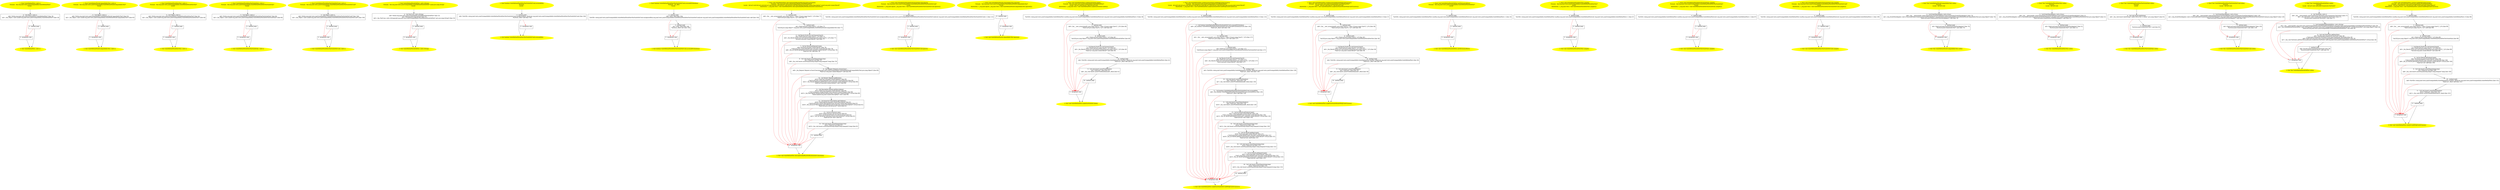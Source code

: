 /* @generated */
digraph cfg {
"org.junit.tests.junit3compatibility.SuiteMethodTest.<init>().e14b9400a33782ce52b0f923aff309f9_1" [label="1: Start SuiteMethodTest.<init>()\nFormals:  this:org.junit.tests.junit3compatibility.SuiteMethodTest*\nLocals:  \n  " color=yellow style=filled]
	

	 "org.junit.tests.junit3compatibility.SuiteMethodTest.<init>().e14b9400a33782ce52b0f923aff309f9_1" -> "org.junit.tests.junit3compatibility.SuiteMethodTest.<init>().e14b9400a33782ce52b0f923aff309f9_4" ;
"org.junit.tests.junit3compatibility.SuiteMethodTest.<init>().e14b9400a33782ce52b0f923aff309f9_2" [label="2: Exit SuiteMethodTest.<init>() \n  " color=yellow style=filled]
	

"org.junit.tests.junit3compatibility.SuiteMethodTest.<init>().e14b9400a33782ce52b0f923aff309f9_3" [label="3:  exceptions sink \n  " shape="box"]
	

	 "org.junit.tests.junit3compatibility.SuiteMethodTest.<init>().e14b9400a33782ce52b0f923aff309f9_3" -> "org.junit.tests.junit3compatibility.SuiteMethodTest.<init>().e14b9400a33782ce52b0f923aff309f9_2" ;
"org.junit.tests.junit3compatibility.SuiteMethodTest.<init>().e14b9400a33782ce52b0f923aff309f9_4" [label="4:  Call Object.<init>() \n   n$0=*&this:org.junit.tests.junit3compatibility.SuiteMethodTest* [line 18]\n  n$1=_fun_Object.<init>()(n$0:org.junit.tests.junit3compatibility.SuiteMethodTest*) [line 18]\n " shape="box"]
	

	 "org.junit.tests.junit3compatibility.SuiteMethodTest.<init>().e14b9400a33782ce52b0f923aff309f9_4" -> "org.junit.tests.junit3compatibility.SuiteMethodTest.<init>().e14b9400a33782ce52b0f923aff309f9_5" ;
	 "org.junit.tests.junit3compatibility.SuiteMethodTest.<init>().e14b9400a33782ce52b0f923aff309f9_4" -> "org.junit.tests.junit3compatibility.SuiteMethodTest.<init>().e14b9400a33782ce52b0f923aff309f9_3" [color="red" ];
"org.junit.tests.junit3compatibility.SuiteMethodTest.<init>().e14b9400a33782ce52b0f923aff309f9_5" [label="5:  method_body \n  " shape="box"]
	

	 "org.junit.tests.junit3compatibility.SuiteMethodTest.<init>().e14b9400a33782ce52b0f923aff309f9_5" -> "org.junit.tests.junit3compatibility.SuiteMethodTest.<init>().e14b9400a33782ce52b0f923aff309f9_2" ;
	 "org.junit.tests.junit3compatibility.SuiteMethodTest.<init>().e14b9400a33782ce52b0f923aff309f9_5" -> "org.junit.tests.junit3compatibility.SuiteMethodTest.<init>().e14b9400a33782ce52b0f923aff309f9_3" [color="red" ];
"org.junit.tests.junit3compatibility.SuiteMethodTest$CompatibilityTest.<init>().b60c7676d613df431e9bbe8e31f9277e_1" [label="1: Start SuiteMethodTest$CompatibilityTest.<init>()\nFormals:  this:org.junit.tests.junit3compatibility.SuiteMethodTest$CompatibilityTest*\nLocals:  \n  " color=yellow style=filled]
	

	 "org.junit.tests.junit3compatibility.SuiteMethodTest$CompatibilityTest.<init>().b60c7676d613df431e9bbe8e31f9277e_1" -> "org.junit.tests.junit3compatibility.SuiteMethodTest$CompatibilityTest.<init>().b60c7676d613df431e9bbe8e31f9277e_4" ;
"org.junit.tests.junit3compatibility.SuiteMethodTest$CompatibilityTest.<init>().b60c7676d613df431e9bbe8e31f9277e_2" [label="2: Exit SuiteMethodTest$CompatibilityTest.<init>() \n  " color=yellow style=filled]
	

"org.junit.tests.junit3compatibility.SuiteMethodTest$CompatibilityTest.<init>().b60c7676d613df431e9bbe8e31f9277e_3" [label="3:  exceptions sink \n  " shape="box"]
	

	 "org.junit.tests.junit3compatibility.SuiteMethodTest$CompatibilityTest.<init>().b60c7676d613df431e9bbe8e31f9277e_3" -> "org.junit.tests.junit3compatibility.SuiteMethodTest$CompatibilityTest.<init>().b60c7676d613df431e9bbe8e31f9277e_2" ;
"org.junit.tests.junit3compatibility.SuiteMethodTest$CompatibilityTest.<init>().b60c7676d613df431e9bbe8e31f9277e_4" [label="4:  Call Object.<init>() \n   n$0=*&this:org.junit.tests.junit3compatibility.SuiteMethodTest$CompatibilityTest* [line 63]\n  n$1=_fun_Object.<init>()(n$0:org.junit.tests.junit3compatibility.SuiteMethodTest$CompatibilityTest*) [line 63]\n " shape="box"]
	

	 "org.junit.tests.junit3compatibility.SuiteMethodTest$CompatibilityTest.<init>().b60c7676d613df431e9bbe8e31f9277e_4" -> "org.junit.tests.junit3compatibility.SuiteMethodTest$CompatibilityTest.<init>().b60c7676d613df431e9bbe8e31f9277e_5" ;
	 "org.junit.tests.junit3compatibility.SuiteMethodTest$CompatibilityTest.<init>().b60c7676d613df431e9bbe8e31f9277e_4" -> "org.junit.tests.junit3compatibility.SuiteMethodTest$CompatibilityTest.<init>().b60c7676d613df431e9bbe8e31f9277e_3" [color="red" ];
"org.junit.tests.junit3compatibility.SuiteMethodTest$CompatibilityTest.<init>().b60c7676d613df431e9bbe8e31f9277e_5" [label="5:  method_body \n  " shape="box"]
	

	 "org.junit.tests.junit3compatibility.SuiteMethodTest$CompatibilityTest.<init>().b60c7676d613df431e9bbe8e31f9277e_5" -> "org.junit.tests.junit3compatibility.SuiteMethodTest$CompatibilityTest.<init>().b60c7676d613df431e9bbe8e31f9277e_2" ;
	 "org.junit.tests.junit3compatibility.SuiteMethodTest$CompatibilityTest.<init>().b60c7676d613df431e9bbe8e31f9277e_5" -> "org.junit.tests.junit3compatibility.SuiteMethodTest$CompatibilityTest.<init>().b60c7676d613df431e9bbe8e31f9277e_3" [color="red" ];
"org.junit.tests.junit3compatibility.SuiteMethodTest$NewTest.<init>().d291eaaf13e3423126922c6a6c6c8063_1" [label="1: Start SuiteMethodTest$NewTest.<init>()\nFormals:  this:org.junit.tests.junit3compatibility.SuiteMethodTest$NewTest*\nLocals:  \n  " color=yellow style=filled]
	

	 "org.junit.tests.junit3compatibility.SuiteMethodTest$NewTest.<init>().d291eaaf13e3423126922c6a6c6c8063_1" -> "org.junit.tests.junit3compatibility.SuiteMethodTest$NewTest.<init>().d291eaaf13e3423126922c6a6c6c8063_4" ;
"org.junit.tests.junit3compatibility.SuiteMethodTest$NewTest.<init>().d291eaaf13e3423126922c6a6c6c8063_2" [label="2: Exit SuiteMethodTest$NewTest.<init>() \n  " color=yellow style=filled]
	

"org.junit.tests.junit3compatibility.SuiteMethodTest$NewTest.<init>().d291eaaf13e3423126922c6a6c6c8063_3" [label="3:  exceptions sink \n  " shape="box"]
	

	 "org.junit.tests.junit3compatibility.SuiteMethodTest$NewTest.<init>().d291eaaf13e3423126922c6a6c6c8063_3" -> "org.junit.tests.junit3compatibility.SuiteMethodTest$NewTest.<init>().d291eaaf13e3423126922c6a6c6c8063_2" ;
"org.junit.tests.junit3compatibility.SuiteMethodTest$NewTest.<init>().d291eaaf13e3423126922c6a6c6c8063_4" [label="4:  Call Object.<init>() \n   n$0=*&this:org.junit.tests.junit3compatibility.SuiteMethodTest$NewTest* [line 44]\n  n$1=_fun_Object.<init>()(n$0:org.junit.tests.junit3compatibility.SuiteMethodTest$NewTest*) [line 44]\n " shape="box"]
	

	 "org.junit.tests.junit3compatibility.SuiteMethodTest$NewTest.<init>().d291eaaf13e3423126922c6a6c6c8063_4" -> "org.junit.tests.junit3compatibility.SuiteMethodTest$NewTest.<init>().d291eaaf13e3423126922c6a6c6c8063_5" ;
	 "org.junit.tests.junit3compatibility.SuiteMethodTest$NewTest.<init>().d291eaaf13e3423126922c6a6c6c8063_4" -> "org.junit.tests.junit3compatibility.SuiteMethodTest$NewTest.<init>().d291eaaf13e3423126922c6a6c6c8063_3" [color="red" ];
"org.junit.tests.junit3compatibility.SuiteMethodTest$NewTest.<init>().d291eaaf13e3423126922c6a6c6c8063_5" [label="5:  method_body \n  " shape="box"]
	

	 "org.junit.tests.junit3compatibility.SuiteMethodTest$NewTest.<init>().d291eaaf13e3423126922c6a6c6c8063_5" -> "org.junit.tests.junit3compatibility.SuiteMethodTest$NewTest.<init>().d291eaaf13e3423126922c6a6c6c8063_2" ;
	 "org.junit.tests.junit3compatibility.SuiteMethodTest$NewTest.<init>().d291eaaf13e3423126922c6a6c6c8063_5" -> "org.junit.tests.junit3compatibility.SuiteMethodTest$NewTest.<init>().d291eaaf13e3423126922c6a6c6c8063_3" [color="red" ];
"org.junit.tests.junit3compatibility.SuiteMethodTest$NewTestSuiteFails.<init>().a7752214ec53aa4edee71cc77429b9df_1" [label="1: Start SuiteMethodTest$NewTestSuiteFails.<init>()\nFormals:  this:org.junit.tests.junit3compatibility.SuiteMethodTest$NewTestSuiteFails*\nLocals:  \n  " color=yellow style=filled]
	

	 "org.junit.tests.junit3compatibility.SuiteMethodTest$NewTestSuiteFails.<init>().a7752214ec53aa4edee71cc77429b9df_1" -> "org.junit.tests.junit3compatibility.SuiteMethodTest$NewTestSuiteFails.<init>().a7752214ec53aa4edee71cc77429b9df_4" ;
"org.junit.tests.junit3compatibility.SuiteMethodTest$NewTestSuiteFails.<init>().a7752214ec53aa4edee71cc77429b9df_2" [label="2: Exit SuiteMethodTest$NewTestSuiteFails.<init>() \n  " color=yellow style=filled]
	

"org.junit.tests.junit3compatibility.SuiteMethodTest$NewTestSuiteFails.<init>().a7752214ec53aa4edee71cc77429b9df_3" [label="3:  exceptions sink \n  " shape="box"]
	

	 "org.junit.tests.junit3compatibility.SuiteMethodTest$NewTestSuiteFails.<init>().a7752214ec53aa4edee71cc77429b9df_3" -> "org.junit.tests.junit3compatibility.SuiteMethodTest$NewTestSuiteFails.<init>().a7752214ec53aa4edee71cc77429b9df_2" ;
"org.junit.tests.junit3compatibility.SuiteMethodTest$NewTestSuiteFails.<init>().a7752214ec53aa4edee71cc77429b9df_4" [label="4:  Call Object.<init>() \n   n$0=*&this:org.junit.tests.junit3compatibility.SuiteMethodTest$NewTestSuiteFails* [line 84]\n  n$1=_fun_Object.<init>()(n$0:org.junit.tests.junit3compatibility.SuiteMethodTest$NewTestSuiteFails*) [line 84]\n " shape="box"]
	

	 "org.junit.tests.junit3compatibility.SuiteMethodTest$NewTestSuiteFails.<init>().a7752214ec53aa4edee71cc77429b9df_4" -> "org.junit.tests.junit3compatibility.SuiteMethodTest$NewTestSuiteFails.<init>().a7752214ec53aa4edee71cc77429b9df_5" ;
	 "org.junit.tests.junit3compatibility.SuiteMethodTest$NewTestSuiteFails.<init>().a7752214ec53aa4edee71cc77429b9df_4" -> "org.junit.tests.junit3compatibility.SuiteMethodTest$NewTestSuiteFails.<init>().a7752214ec53aa4edee71cc77429b9df_3" [color="red" ];
"org.junit.tests.junit3compatibility.SuiteMethodTest$NewTestSuiteFails.<init>().a7752214ec53aa4edee71cc77429b9df_5" [label="5:  method_body \n  " shape="box"]
	

	 "org.junit.tests.junit3compatibility.SuiteMethodTest$NewTestSuiteFails.<init>().a7752214ec53aa4edee71cc77429b9df_5" -> "org.junit.tests.junit3compatibility.SuiteMethodTest$NewTestSuiteFails.<init>().a7752214ec53aa4edee71cc77429b9df_2" ;
	 "org.junit.tests.junit3compatibility.SuiteMethodTest$NewTestSuiteFails.<init>().a7752214ec53aa4edee71cc77429b9df_5" -> "org.junit.tests.junit3compatibility.SuiteMethodTest$NewTestSuiteFails.<init>().a7752214ec53aa4edee71cc77429b9df_3" [color="red" ];
"org.junit.tests.junit3compatibility.SuiteMethodTest$NewTestSuiteNotUsed.<init>().171131fd842eeeea79c668570fbb1a2d_1" [label="1: Start SuiteMethodTest$NewTestSuiteNotUsed.<init>()\nFormals:  this:org.junit.tests.junit3compatibility.SuiteMethodTest$NewTestSuiteNotUsed*\nLocals:  \n  " color=yellow style=filled]
	

	 "org.junit.tests.junit3compatibility.SuiteMethodTest$NewTestSuiteNotUsed.<init>().171131fd842eeeea79c668570fbb1a2d_1" -> "org.junit.tests.junit3compatibility.SuiteMethodTest$NewTestSuiteNotUsed.<init>().171131fd842eeeea79c668570fbb1a2d_4" ;
"org.junit.tests.junit3compatibility.SuiteMethodTest$NewTestSuiteNotUsed.<init>().171131fd842eeeea79c668570fbb1a2d_2" [label="2: Exit SuiteMethodTest$NewTestSuiteNotUsed.<init>() \n  " color=yellow style=filled]
	

"org.junit.tests.junit3compatibility.SuiteMethodTest$NewTestSuiteNotUsed.<init>().171131fd842eeeea79c668570fbb1a2d_3" [label="3:  exceptions sink \n  " shape="box"]
	

	 "org.junit.tests.junit3compatibility.SuiteMethodTest$NewTestSuiteNotUsed.<init>().171131fd842eeeea79c668570fbb1a2d_3" -> "org.junit.tests.junit3compatibility.SuiteMethodTest$NewTestSuiteNotUsed.<init>().171131fd842eeeea79c668570fbb1a2d_2" ;
"org.junit.tests.junit3compatibility.SuiteMethodTest$NewTestSuiteNotUsed.<init>().171131fd842eeeea79c668570fbb1a2d_4" [label="4:  Call Object.<init>() \n   n$0=*&this:org.junit.tests.junit3compatibility.SuiteMethodTest$NewTestSuiteNotUsed* [line 104]\n  n$1=_fun_Object.<init>()(n$0:org.junit.tests.junit3compatibility.SuiteMethodTest$NewTestSuiteNotUsed*) [line 104]\n " shape="box"]
	

	 "org.junit.tests.junit3compatibility.SuiteMethodTest$NewTestSuiteNotUsed.<init>().171131fd842eeeea79c668570fbb1a2d_4" -> "org.junit.tests.junit3compatibility.SuiteMethodTest$NewTestSuiteNotUsed.<init>().171131fd842eeeea79c668570fbb1a2d_5" ;
	 "org.junit.tests.junit3compatibility.SuiteMethodTest$NewTestSuiteNotUsed.<init>().171131fd842eeeea79c668570fbb1a2d_4" -> "org.junit.tests.junit3compatibility.SuiteMethodTest$NewTestSuiteNotUsed.<init>().171131fd842eeeea79c668570fbb1a2d_3" [color="red" ];
"org.junit.tests.junit3compatibility.SuiteMethodTest$NewTestSuiteNotUsed.<init>().171131fd842eeeea79c668570fbb1a2d_5" [label="5:  method_body \n  " shape="box"]
	

	 "org.junit.tests.junit3compatibility.SuiteMethodTest$NewTestSuiteNotUsed.<init>().171131fd842eeeea79c668570fbb1a2d_5" -> "org.junit.tests.junit3compatibility.SuiteMethodTest$NewTestSuiteNotUsed.<init>().171131fd842eeeea79c668570fbb1a2d_2" ;
	 "org.junit.tests.junit3compatibility.SuiteMethodTest$NewTestSuiteNotUsed.<init>().171131fd842eeeea79c668570fbb1a2d_5" -> "org.junit.tests.junit3compatibility.SuiteMethodTest$NewTestSuiteNotUsed.<init>().171131fd842eeeea79c668570fbb1a2d_3" [color="red" ];
"org.junit.tests.junit3compatibility.SuiteMethodTest$OldTest.<init>(java.lang.String).727e66e447bdc95cdb9820ef1a19ddf2_1" [label="1: Start SuiteMethodTest$OldTest.<init>(String)\nFormals:  this:org.junit.tests.junit3compatibility.SuiteMethodTest$OldTest* name:java.lang.String*\nLocals:  \n  " color=yellow style=filled]
	

	 "org.junit.tests.junit3compatibility.SuiteMethodTest$OldTest.<init>(java.lang.String).727e66e447bdc95cdb9820ef1a19ddf2_1" -> "org.junit.tests.junit3compatibility.SuiteMethodTest$OldTest.<init>(java.lang.String).727e66e447bdc95cdb9820ef1a19ddf2_4" ;
"org.junit.tests.junit3compatibility.SuiteMethodTest$OldTest.<init>(java.lang.String).727e66e447bdc95cdb9820ef1a19ddf2_2" [label="2: Exit SuiteMethodTest$OldTest.<init>(String) \n  " color=yellow style=filled]
	

"org.junit.tests.junit3compatibility.SuiteMethodTest$OldTest.<init>(java.lang.String).727e66e447bdc95cdb9820ef1a19ddf2_3" [label="3:  exceptions sink \n  " shape="box"]
	

	 "org.junit.tests.junit3compatibility.SuiteMethodTest$OldTest.<init>(java.lang.String).727e66e447bdc95cdb9820ef1a19ddf2_3" -> "org.junit.tests.junit3compatibility.SuiteMethodTest$OldTest.<init>(java.lang.String).727e66e447bdc95cdb9820ef1a19ddf2_2" ;
"org.junit.tests.junit3compatibility.SuiteMethodTest$OldTest.<init>(java.lang.String).727e66e447bdc95cdb9820ef1a19ddf2_4" [label="4:  Call TestCase.<init>(String) \n   n$0=*&this:org.junit.tests.junit3compatibility.SuiteMethodTest$OldTest* [line 23]\n  n$1=*&name:java.lang.String* [line 23]\n  n$2=_fun_TestCase.<init>(String)(n$0:org.junit.tests.junit3compatibility.SuiteMethodTest$OldTest*,n$1:java.lang.String*) [line 23]\n " shape="box"]
	

	 "org.junit.tests.junit3compatibility.SuiteMethodTest$OldTest.<init>(java.lang.String).727e66e447bdc95cdb9820ef1a19ddf2_4" -> "org.junit.tests.junit3compatibility.SuiteMethodTest$OldTest.<init>(java.lang.String).727e66e447bdc95cdb9820ef1a19ddf2_5" ;
	 "org.junit.tests.junit3compatibility.SuiteMethodTest$OldTest.<init>(java.lang.String).727e66e447bdc95cdb9820ef1a19ddf2_4" -> "org.junit.tests.junit3compatibility.SuiteMethodTest$OldTest.<init>(java.lang.String).727e66e447bdc95cdb9820ef1a19ddf2_3" [color="red" ];
"org.junit.tests.junit3compatibility.SuiteMethodTest$OldTest.<init>(java.lang.String).727e66e447bdc95cdb9820ef1a19ddf2_5" [label="5:  method_body \n  " shape="box"]
	

	 "org.junit.tests.junit3compatibility.SuiteMethodTest$OldTest.<init>(java.lang.String).727e66e447bdc95cdb9820ef1a19ddf2_5" -> "org.junit.tests.junit3compatibility.SuiteMethodTest$OldTest.<init>(java.lang.String).727e66e447bdc95cdb9820ef1a19ddf2_2" ;
	 "org.junit.tests.junit3compatibility.SuiteMethodTest$OldTest.<init>(java.lang.String).727e66e447bdc95cdb9820ef1a19ddf2_5" -> "org.junit.tests.junit3compatibility.SuiteMethodTest$OldTest.<init>(java.lang.String).727e66e447bdc95cdb9820ef1a19ddf2_3" [color="red" ];
"org.junit.tests.junit3compatibility.SuiteMethodTest$NewTestSuiteNotUsed.access$000():boolean.d2ad5efc5b33a2e0c83908c2fc97de1f_1" [label="1: Start boolean SuiteMethodTest$NewTestSuiteNotUsed.access$000()\nFormals: \nLocals:  \n  " color=yellow style=filled]
	

	 "org.junit.tests.junit3compatibility.SuiteMethodTest$NewTestSuiteNotUsed.access$000():boolean.d2ad5efc5b33a2e0c83908c2fc97de1f_1" -> "org.junit.tests.junit3compatibility.SuiteMethodTest$NewTestSuiteNotUsed.access$000():boolean.d2ad5efc5b33a2e0c83908c2fc97de1f_4" ;
"org.junit.tests.junit3compatibility.SuiteMethodTest$NewTestSuiteNotUsed.access$000():boolean.d2ad5efc5b33a2e0c83908c2fc97de1f_2" [label="2: Exit boolean SuiteMethodTest$NewTestSuiteNotUsed.access$000() \n  " color=yellow style=filled]
	

"org.junit.tests.junit3compatibility.SuiteMethodTest$NewTestSuiteNotUsed.access$000():boolean.d2ad5efc5b33a2e0c83908c2fc97de1f_3" [label="3:  exceptions sink \n  " shape="box"]
	

	 "org.junit.tests.junit3compatibility.SuiteMethodTest$NewTestSuiteNotUsed.access$000():boolean.d2ad5efc5b33a2e0c83908c2fc97de1f_3" -> "org.junit.tests.junit3compatibility.SuiteMethodTest$NewTestSuiteNotUsed.access$000():boolean.d2ad5efc5b33a2e0c83908c2fc97de1f_2" ;
"org.junit.tests.junit3compatibility.SuiteMethodTest$NewTestSuiteNotUsed.access$000():boolean.d2ad5efc5b33a2e0c83908c2fc97de1f_4" [label="4:  method_body \n   n$0=*&#GB<>$org.junit.tests.junit3compatibility.SuiteMethodTest$NewTestSuiteNotUsed.wasIgnoredRun:_Bool(root org.junit.tests.junit3compatibility.SuiteMethodTest$NewTestSuiteNotUsed) [line 104]\n  *&return:_Bool=n$0 [line 104]\n " shape="box"]
	

	 "org.junit.tests.junit3compatibility.SuiteMethodTest$NewTestSuiteNotUsed.access$000():boolean.d2ad5efc5b33a2e0c83908c2fc97de1f_4" -> "org.junit.tests.junit3compatibility.SuiteMethodTest$NewTestSuiteNotUsed.access$000():boolean.d2ad5efc5b33a2e0c83908c2fc97de1f_2" ;
	 "org.junit.tests.junit3compatibility.SuiteMethodTest$NewTestSuiteNotUsed.access$000():boolean.d2ad5efc5b33a2e0c83908c2fc97de1f_4" -> "org.junit.tests.junit3compatibility.SuiteMethodTest$NewTestSuiteNotUsed.access$000():boolean.d2ad5efc5b33a2e0c83908c2fc97de1f_3" [color="red" ];
"org.junit.tests.junit3compatibility.SuiteMethodTest$NewTestSuiteNotUsed.access$002(boolean):boolean.fdc6d143ab217edc6322f40bb4521a15_1" [label="1: Start boolean SuiteMethodTest$NewTestSuiteNotUsed.access$002(boolean)\nFormals:  x0:_Bool\nLocals:  \n  " color=yellow style=filled]
	

	 "org.junit.tests.junit3compatibility.SuiteMethodTest$NewTestSuiteNotUsed.access$002(boolean):boolean.fdc6d143ab217edc6322f40bb4521a15_1" -> "org.junit.tests.junit3compatibility.SuiteMethodTest$NewTestSuiteNotUsed.access$002(boolean):boolean.fdc6d143ab217edc6322f40bb4521a15_4" ;
"org.junit.tests.junit3compatibility.SuiteMethodTest$NewTestSuiteNotUsed.access$002(boolean):boolean.fdc6d143ab217edc6322f40bb4521a15_2" [label="2: Exit boolean SuiteMethodTest$NewTestSuiteNotUsed.access$002(boolean) \n  " color=yellow style=filled]
	

"org.junit.tests.junit3compatibility.SuiteMethodTest$NewTestSuiteNotUsed.access$002(boolean):boolean.fdc6d143ab217edc6322f40bb4521a15_3" [label="3:  exceptions sink \n  " shape="box"]
	

	 "org.junit.tests.junit3compatibility.SuiteMethodTest$NewTestSuiteNotUsed.access$002(boolean):boolean.fdc6d143ab217edc6322f40bb4521a15_3" -> "org.junit.tests.junit3compatibility.SuiteMethodTest$NewTestSuiteNotUsed.access$002(boolean):boolean.fdc6d143ab217edc6322f40bb4521a15_2" ;
"org.junit.tests.junit3compatibility.SuiteMethodTest$NewTestSuiteNotUsed.access$002(boolean):boolean.fdc6d143ab217edc6322f40bb4521a15_4" [label="4:  method_body \n   n$0=*&x0:_Bool [line 104]\n  *&#GB<>$org.junit.tests.junit3compatibility.SuiteMethodTest$NewTestSuiteNotUsed.wasIgnoredRun:org.junit.tests.junit3compatibility.SuiteMethodTest$NewTestSuiteNotUsed(root org.junit.tests.junit3compatibility.SuiteMethodTest$NewTestSuiteNotUsed)=n$0 [line 104]\n " shape="box"]
	

	 "org.junit.tests.junit3compatibility.SuiteMethodTest$NewTestSuiteNotUsed.access$002(boolean):boolean.fdc6d143ab217edc6322f40bb4521a15_4" -> "org.junit.tests.junit3compatibility.SuiteMethodTest$NewTestSuiteNotUsed.access$002(boolean):boolean.fdc6d143ab217edc6322f40bb4521a15_5" ;
	 "org.junit.tests.junit3compatibility.SuiteMethodTest$NewTestSuiteNotUsed.access$002(boolean):boolean.fdc6d143ab217edc6322f40bb4521a15_4" -> "org.junit.tests.junit3compatibility.SuiteMethodTest$NewTestSuiteNotUsed.access$002(boolean):boolean.fdc6d143ab217edc6322f40bb4521a15_3" [color="red" ];
"org.junit.tests.junit3compatibility.SuiteMethodTest$NewTestSuiteNotUsed.access$002(boolean):boolean.fdc6d143ab217edc6322f40bb4521a15_5" [label="5:  method_body \n   n$1=*&x0:_Bool [line 104]\n  *&return:_Bool=n$1 [line 104]\n " shape="box"]
	

	 "org.junit.tests.junit3compatibility.SuiteMethodTest$NewTestSuiteNotUsed.access$002(boolean):boolean.fdc6d143ab217edc6322f40bb4521a15_5" -> "org.junit.tests.junit3compatibility.SuiteMethodTest$NewTestSuiteNotUsed.access$002(boolean):boolean.fdc6d143ab217edc6322f40bb4521a15_2" ;
	 "org.junit.tests.junit3compatibility.SuiteMethodTest$NewTestSuiteNotUsed.access$002(boolean):boolean.fdc6d143ab217edc6322f40bb4521a15_5" -> "org.junit.tests.junit3compatibility.SuiteMethodTest$NewTestSuiteNotUsed.access$002(boolean):boolean.fdc6d143ab217edc6322f40bb4521a15_3" [color="red" ];
"org.junit.tests.junit3compatibility.SuiteMethodTest.descriptionAndRunNotificationsAreConsistent():vo.6ca3d704fff87214fd3dad428a673120_1" [label="1: Start void SuiteMethodTest.descriptionAndRunNotificationsAreConsistent()\nFormals:  this:org.junit.tests.junit3compatibility.SuiteMethodTest*\nLocals:  $irvar5:void $irvar4:void $irvar3:void $irvar2:void $irvar1:void $irvar0:void description:org.junit.runner.Description* result:org.junit.runner.Result*\nAnnotation: <_org.junit.Test> void SuiteMethodTest.descriptionAndRunNotificationsAreConsistent()() \n  " color=yellow style=filled]
	

	 "org.junit.tests.junit3compatibility.SuiteMethodTest.descriptionAndRunNotificationsAreConsistent():vo.6ca3d704fff87214fd3dad428a673120_1" -> "org.junit.tests.junit3compatibility.SuiteMethodTest.descriptionAndRunNotificationsAreConsistent():vo.6ca3d704fff87214fd3dad428a673120_4" ;
"org.junit.tests.junit3compatibility.SuiteMethodTest.descriptionAndRunNotificationsAreConsistent():vo.6ca3d704fff87214fd3dad428a673120_2" [label="2: Exit void SuiteMethodTest.descriptionAndRunNotificationsAreConsistent() \n  " color=yellow style=filled]
	

"org.junit.tests.junit3compatibility.SuiteMethodTest.descriptionAndRunNotificationsAreConsistent():vo.6ca3d704fff87214fd3dad428a673120_3" [label="3:  exceptions sink \n  " shape="box"]
	

	 "org.junit.tests.junit3compatibility.SuiteMethodTest.descriptionAndRunNotificationsAreConsistent():vo.6ca3d704fff87214fd3dad428a673120_3" -> "org.junit.tests.junit3compatibility.SuiteMethodTest.descriptionAndRunNotificationsAreConsistent():vo.6ca3d704fff87214fd3dad428a673120_2" ;
"org.junit.tests.junit3compatibility.SuiteMethodTest.descriptionAndRunNotificationsAreConsistent():vo.6ca3d704fff87214fd3dad428a673120_4" [label="4:  method_body \n   n$0=_fun___new_array(sizeof(t=java.lang.Class*[_*_];len=[1]):java.lang.Class*[_*_](*)) [line 77]\n  *&$irvar0:java.lang.Class*[_*_](*)=n$0 [line 77]\n " shape="box"]
	

	 "org.junit.tests.junit3compatibility.SuiteMethodTest.descriptionAndRunNotificationsAreConsistent():vo.6ca3d704fff87214fd3dad428a673120_4" -> "org.junit.tests.junit3compatibility.SuiteMethodTest.descriptionAndRunNotificationsAreConsistent():vo.6ca3d704fff87214fd3dad428a673120_5" ;
	 "org.junit.tests.junit3compatibility.SuiteMethodTest.descriptionAndRunNotificationsAreConsistent():vo.6ca3d704fff87214fd3dad428a673120_4" -> "org.junit.tests.junit3compatibility.SuiteMethodTest.descriptionAndRunNotificationsAreConsistent():vo.6ca3d704fff87214fd3dad428a673120_3" [color="red" ];
"org.junit.tests.junit3compatibility.SuiteMethodTest.descriptionAndRunNotificationsAreConsistent():vo.6ca3d704fff87214fd3dad428a673120_5" [label="5:  method_body \n   n$1=*&$irvar0:java.lang.Class*[_*_](*) [line 77]\n  *n$1[0]:java.lang.Object*=org.junit.tests.junit3compatibility.SuiteMethodTest$CompatibilityTest [line 77]\n " shape="box"]
	

	 "org.junit.tests.junit3compatibility.SuiteMethodTest.descriptionAndRunNotificationsAreConsistent():vo.6ca3d704fff87214fd3dad428a673120_5" -> "org.junit.tests.junit3compatibility.SuiteMethodTest.descriptionAndRunNotificationsAreConsistent():vo.6ca3d704fff87214fd3dad428a673120_6" ;
	 "org.junit.tests.junit3compatibility.SuiteMethodTest.descriptionAndRunNotificationsAreConsistent():vo.6ca3d704fff87214fd3dad428a673120_5" -> "org.junit.tests.junit3compatibility.SuiteMethodTest.descriptionAndRunNotificationsAreConsistent():vo.6ca3d704fff87214fd3dad428a673120_3" [color="red" ];
"org.junit.tests.junit3compatibility.SuiteMethodTest.descriptionAndRunNotificationsAreConsistent():vo.6ca3d704fff87214fd3dad428a673120_6" [label="6:  Call Result JUnitCore.runClasses(Class[]) \n   n$2=*&$irvar0:java.lang.Class*[_*_](*) [line 77]\n  n$3=_fun_Result JUnitCore.runClasses(Class[])(n$2:java.lang.Class*[_*_](*)) [line 77]\n  *&result:org.junit.runner.Result*=n$3 [line 77]\n " shape="box"]
	

	 "org.junit.tests.junit3compatibility.SuiteMethodTest.descriptionAndRunNotificationsAreConsistent():vo.6ca3d704fff87214fd3dad428a673120_6" -> "org.junit.tests.junit3compatibility.SuiteMethodTest.descriptionAndRunNotificationsAreConsistent():vo.6ca3d704fff87214fd3dad428a673120_7" ;
	 "org.junit.tests.junit3compatibility.SuiteMethodTest.descriptionAndRunNotificationsAreConsistent():vo.6ca3d704fff87214fd3dad428a673120_6" -> "org.junit.tests.junit3compatibility.SuiteMethodTest.descriptionAndRunNotificationsAreConsistent():vo.6ca3d704fff87214fd3dad428a673120_3" [color="red" ];
"org.junit.tests.junit3compatibility.SuiteMethodTest.descriptionAndRunNotificationsAreConsistent():vo.6ca3d704fff87214fd3dad428a673120_7" [label="7:  Call int Result.getIgnoreCount() \n   n$4=*&result:org.junit.runner.Result* [line 78]\n  _=*n$4:org.junit.runner.Result*(root org.junit.runner.Result) [line 78]\n  n$6=_fun_int Result.getIgnoreCount()(n$4:org.junit.runner.Result*) virtual [line 78]\n  *&$irvar1:int=n$6 [line 78]\n " shape="box"]
	

	 "org.junit.tests.junit3compatibility.SuiteMethodTest.descriptionAndRunNotificationsAreConsistent():vo.6ca3d704fff87214fd3dad428a673120_7" -> "org.junit.tests.junit3compatibility.SuiteMethodTest.descriptionAndRunNotificationsAreConsistent():vo.6ca3d704fff87214fd3dad428a673120_8" ;
	 "org.junit.tests.junit3compatibility.SuiteMethodTest.descriptionAndRunNotificationsAreConsistent():vo.6ca3d704fff87214fd3dad428a673120_7" -> "org.junit.tests.junit3compatibility.SuiteMethodTest.descriptionAndRunNotificationsAreConsistent():vo.6ca3d704fff87214fd3dad428a673120_3" [color="red" ];
"org.junit.tests.junit3compatibility.SuiteMethodTest.descriptionAndRunNotificationsAreConsistent():vo.6ca3d704fff87214fd3dad428a673120_8" [label="8:  Call void Assert.assertEquals(long,long) \n   n$7=*&$irvar1:int [line 78]\n  n$8=_fun_void Assert.assertEquals(long,long)(0:long,(long)n$7:long) [line 78]\n " shape="box"]
	

	 "org.junit.tests.junit3compatibility.SuiteMethodTest.descriptionAndRunNotificationsAreConsistent():vo.6ca3d704fff87214fd3dad428a673120_8" -> "org.junit.tests.junit3compatibility.SuiteMethodTest.descriptionAndRunNotificationsAreConsistent():vo.6ca3d704fff87214fd3dad428a673120_9" ;
	 "org.junit.tests.junit3compatibility.SuiteMethodTest.descriptionAndRunNotificationsAreConsistent():vo.6ca3d704fff87214fd3dad428a673120_8" -> "org.junit.tests.junit3compatibility.SuiteMethodTest.descriptionAndRunNotificationsAreConsistent():vo.6ca3d704fff87214fd3dad428a673120_3" [color="red" ];
"org.junit.tests.junit3compatibility.SuiteMethodTest.descriptionAndRunNotificationsAreConsistent():vo.6ca3d704fff87214fd3dad428a673120_9" [label="9:  Call Request Request.aClass(Class) \n   n$9=_fun_Request Request.aClass(Class)(org.junit.tests.junit3compatibility.SuiteMethodTest$CompatibilityTest:java.lang.Object*) [line 80]\n  *&$irvar2:org.junit.runner.Request*=n$9 [line 80]\n " shape="box"]
	

	 "org.junit.tests.junit3compatibility.SuiteMethodTest.descriptionAndRunNotificationsAreConsistent():vo.6ca3d704fff87214fd3dad428a673120_9" -> "org.junit.tests.junit3compatibility.SuiteMethodTest.descriptionAndRunNotificationsAreConsistent():vo.6ca3d704fff87214fd3dad428a673120_10" ;
	 "org.junit.tests.junit3compatibility.SuiteMethodTest.descriptionAndRunNotificationsAreConsistent():vo.6ca3d704fff87214fd3dad428a673120_9" -> "org.junit.tests.junit3compatibility.SuiteMethodTest.descriptionAndRunNotificationsAreConsistent():vo.6ca3d704fff87214fd3dad428a673120_3" [color="red" ];
"org.junit.tests.junit3compatibility.SuiteMethodTest.descriptionAndRunNotificationsAreConsistent():vo.6ca3d704fff87214fd3dad428a673120_10" [label="10:  Call Runner Request.getRunner() \n   n$10=*&$irvar2:org.junit.runner.Request* [line 80]\n  _=*n$10:org.junit.runner.Request*(root org.junit.runner.Request) [line 80]\n  n$12=_fun_Runner Request.getRunner()(n$10:org.junit.runner.Request*) virtual [line 80]\n  *&$irvar3:org.junit.runner.Runner*=n$12 [line 80]\n " shape="box"]
	

	 "org.junit.tests.junit3compatibility.SuiteMethodTest.descriptionAndRunNotificationsAreConsistent():vo.6ca3d704fff87214fd3dad428a673120_10" -> "org.junit.tests.junit3compatibility.SuiteMethodTest.descriptionAndRunNotificationsAreConsistent():vo.6ca3d704fff87214fd3dad428a673120_11" ;
	 "org.junit.tests.junit3compatibility.SuiteMethodTest.descriptionAndRunNotificationsAreConsistent():vo.6ca3d704fff87214fd3dad428a673120_10" -> "org.junit.tests.junit3compatibility.SuiteMethodTest.descriptionAndRunNotificationsAreConsistent():vo.6ca3d704fff87214fd3dad428a673120_3" [color="red" ];
"org.junit.tests.junit3compatibility.SuiteMethodTest.descriptionAndRunNotificationsAreConsistent():vo.6ca3d704fff87214fd3dad428a673120_11" [label="11:  Call Description Runner.getDescription() \n   n$13=*&$irvar3:org.junit.runner.Runner* [line 80]\n  _=*n$13:org.junit.runner.Runner*(root org.junit.runner.Runner) [line 80]\n  n$15=_fun_Description Runner.getDescription()(n$13:org.junit.runner.Runner*) virtual [line 80]\n  *&description:org.junit.runner.Description*=n$15 [line 80]\n " shape="box"]
	

	 "org.junit.tests.junit3compatibility.SuiteMethodTest.descriptionAndRunNotificationsAreConsistent():vo.6ca3d704fff87214fd3dad428a673120_11" -> "org.junit.tests.junit3compatibility.SuiteMethodTest.descriptionAndRunNotificationsAreConsistent():vo.6ca3d704fff87214fd3dad428a673120_12" ;
	 "org.junit.tests.junit3compatibility.SuiteMethodTest.descriptionAndRunNotificationsAreConsistent():vo.6ca3d704fff87214fd3dad428a673120_11" -> "org.junit.tests.junit3compatibility.SuiteMethodTest.descriptionAndRunNotificationsAreConsistent():vo.6ca3d704fff87214fd3dad428a673120_3" [color="red" ];
"org.junit.tests.junit3compatibility.SuiteMethodTest.descriptionAndRunNotificationsAreConsistent():vo.6ca3d704fff87214fd3dad428a673120_12" [label="12:  Call ArrayList Description.getChildren() \n   n$16=*&description:org.junit.runner.Description* [line 81]\n  _=*n$16:org.junit.runner.Description*(root org.junit.runner.Description) [line 81]\n  n$18=_fun_ArrayList Description.getChildren()(n$16:org.junit.runner.Description*) virtual [line 81]\n  *&$irvar4:java.util.ArrayList*=n$18 [line 81]\n " shape="box"]
	

	 "org.junit.tests.junit3compatibility.SuiteMethodTest.descriptionAndRunNotificationsAreConsistent():vo.6ca3d704fff87214fd3dad428a673120_12" -> "org.junit.tests.junit3compatibility.SuiteMethodTest.descriptionAndRunNotificationsAreConsistent():vo.6ca3d704fff87214fd3dad428a673120_13" ;
	 "org.junit.tests.junit3compatibility.SuiteMethodTest.descriptionAndRunNotificationsAreConsistent():vo.6ca3d704fff87214fd3dad428a673120_12" -> "org.junit.tests.junit3compatibility.SuiteMethodTest.descriptionAndRunNotificationsAreConsistent():vo.6ca3d704fff87214fd3dad428a673120_3" [color="red" ];
"org.junit.tests.junit3compatibility.SuiteMethodTest.descriptionAndRunNotificationsAreConsistent():vo.6ca3d704fff87214fd3dad428a673120_13" [label="13:  Call int ArrayList.size() \n   n$19=*&$irvar4:java.util.ArrayList* [line 81]\n  _=*n$19:java.util.ArrayList*(root java.util.ArrayList) [line 81]\n  n$21=_fun_int ArrayList.size()(n$19:java.util.ArrayList*) virtual [line 81]\n  *&$irvar5:int=n$21 [line 81]\n " shape="box"]
	

	 "org.junit.tests.junit3compatibility.SuiteMethodTest.descriptionAndRunNotificationsAreConsistent():vo.6ca3d704fff87214fd3dad428a673120_13" -> "org.junit.tests.junit3compatibility.SuiteMethodTest.descriptionAndRunNotificationsAreConsistent():vo.6ca3d704fff87214fd3dad428a673120_14" ;
	 "org.junit.tests.junit3compatibility.SuiteMethodTest.descriptionAndRunNotificationsAreConsistent():vo.6ca3d704fff87214fd3dad428a673120_13" -> "org.junit.tests.junit3compatibility.SuiteMethodTest.descriptionAndRunNotificationsAreConsistent():vo.6ca3d704fff87214fd3dad428a673120_3" [color="red" ];
"org.junit.tests.junit3compatibility.SuiteMethodTest.descriptionAndRunNotificationsAreConsistent():vo.6ca3d704fff87214fd3dad428a673120_14" [label="14:  Call void Assert.assertEquals(long,long) \n   n$22=*&$irvar5:int [line 81]\n  n$23=_fun_void Assert.assertEquals(long,long)(0:long,(long)n$22:long) [line 81]\n " shape="box"]
	

	 "org.junit.tests.junit3compatibility.SuiteMethodTest.descriptionAndRunNotificationsAreConsistent():vo.6ca3d704fff87214fd3dad428a673120_14" -> "org.junit.tests.junit3compatibility.SuiteMethodTest.descriptionAndRunNotificationsAreConsistent():vo.6ca3d704fff87214fd3dad428a673120_15" ;
	 "org.junit.tests.junit3compatibility.SuiteMethodTest.descriptionAndRunNotificationsAreConsistent():vo.6ca3d704fff87214fd3dad428a673120_14" -> "org.junit.tests.junit3compatibility.SuiteMethodTest.descriptionAndRunNotificationsAreConsistent():vo.6ca3d704fff87214fd3dad428a673120_3" [color="red" ];
"org.junit.tests.junit3compatibility.SuiteMethodTest.descriptionAndRunNotificationsAreConsistent():vo.6ca3d704fff87214fd3dad428a673120_15" [label="15:  method_body \n  " shape="box"]
	

	 "org.junit.tests.junit3compatibility.SuiteMethodTest.descriptionAndRunNotificationsAreConsistent():vo.6ca3d704fff87214fd3dad428a673120_15" -> "org.junit.tests.junit3compatibility.SuiteMethodTest.descriptionAndRunNotificationsAreConsistent():vo.6ca3d704fff87214fd3dad428a673120_2" ;
	 "org.junit.tests.junit3compatibility.SuiteMethodTest.descriptionAndRunNotificationsAreConsistent():vo.6ca3d704fff87214fd3dad428a673120_15" -> "org.junit.tests.junit3compatibility.SuiteMethodTest.descriptionAndRunNotificationsAreConsistent():vo.6ca3d704fff87214fd3dad428a673120_3" [color="red" ];
"org.junit.tests.junit3compatibility.SuiteMethodTest$NewTestSuiteNotUsed.ignore():void.afdfc35c3223814ba6aa2bbeeb4537dd_1" [label="1: Start void SuiteMethodTest$NewTestSuiteNotUsed.ignore()\nFormals:  this:org.junit.tests.junit3compatibility.SuiteMethodTest$NewTestSuiteNotUsed*\nLocals: \nAnnotation: <_org.junit.Ignore _org.junit.Test> void SuiteMethodTest$NewTestSuiteNotUsed.ignore()() \n  " color=yellow style=filled]
	

	 "org.junit.tests.junit3compatibility.SuiteMethodTest$NewTestSuiteNotUsed.ignore():void.afdfc35c3223814ba6aa2bbeeb4537dd_1" -> "org.junit.tests.junit3compatibility.SuiteMethodTest$NewTestSuiteNotUsed.ignore():void.afdfc35c3223814ba6aa2bbeeb4537dd_4" ;
"org.junit.tests.junit3compatibility.SuiteMethodTest$NewTestSuiteNotUsed.ignore():void.afdfc35c3223814ba6aa2bbeeb4537dd_2" [label="2: Exit void SuiteMethodTest$NewTestSuiteNotUsed.ignore() \n  " color=yellow style=filled]
	

"org.junit.tests.junit3compatibility.SuiteMethodTest$NewTestSuiteNotUsed.ignore():void.afdfc35c3223814ba6aa2bbeeb4537dd_3" [label="3:  exceptions sink \n  " shape="box"]
	

	 "org.junit.tests.junit3compatibility.SuiteMethodTest$NewTestSuiteNotUsed.ignore():void.afdfc35c3223814ba6aa2bbeeb4537dd_3" -> "org.junit.tests.junit3compatibility.SuiteMethodTest$NewTestSuiteNotUsed.ignore():void.afdfc35c3223814ba6aa2bbeeb4537dd_2" ;
"org.junit.tests.junit3compatibility.SuiteMethodTest$NewTestSuiteNotUsed.ignore():void.afdfc35c3223814ba6aa2bbeeb4537dd_4" [label="4:  method_body \n   *&#GB<>$org.junit.tests.junit3compatibility.SuiteMethodTest$NewTestSuiteNotUsed.wasIgnoredRun:org.junit.tests.junit3compatibility.SuiteMethodTest$NewTestSuiteNotUsed(root org.junit.tests.junit3compatibility.SuiteMethodTest$NewTestSuiteNotUsed)=1 [line 115]\n " shape="box"]
	

	 "org.junit.tests.junit3compatibility.SuiteMethodTest$NewTestSuiteNotUsed.ignore():void.afdfc35c3223814ba6aa2bbeeb4537dd_4" -> "org.junit.tests.junit3compatibility.SuiteMethodTest$NewTestSuiteNotUsed.ignore():void.afdfc35c3223814ba6aa2bbeeb4537dd_5" ;
	 "org.junit.tests.junit3compatibility.SuiteMethodTest$NewTestSuiteNotUsed.ignore():void.afdfc35c3223814ba6aa2bbeeb4537dd_4" -> "org.junit.tests.junit3compatibility.SuiteMethodTest$NewTestSuiteNotUsed.ignore():void.afdfc35c3223814ba6aa2bbeeb4537dd_3" [color="red" ];
"org.junit.tests.junit3compatibility.SuiteMethodTest$NewTestSuiteNotUsed.ignore():void.afdfc35c3223814ba6aa2bbeeb4537dd_5" [label="5:  method_body \n  " shape="box"]
	

	 "org.junit.tests.junit3compatibility.SuiteMethodTest$NewTestSuiteNotUsed.ignore():void.afdfc35c3223814ba6aa2bbeeb4537dd_5" -> "org.junit.tests.junit3compatibility.SuiteMethodTest$NewTestSuiteNotUsed.ignore():void.afdfc35c3223814ba6aa2bbeeb4537dd_2" ;
	 "org.junit.tests.junit3compatibility.SuiteMethodTest$NewTestSuiteNotUsed.ignore():void.afdfc35c3223814ba6aa2bbeeb4537dd_5" -> "org.junit.tests.junit3compatibility.SuiteMethodTest$NewTestSuiteNotUsed.ignore():void.afdfc35c3223814ba6aa2bbeeb4537dd_3" [color="red" ];
"org.junit.tests.junit3compatibility.SuiteMethodTest$CompatibilityTest.ignored():void.66f61dfadfb833c4f764fab239f8d38c_1" [label="1: Start void SuiteMethodTest$CompatibilityTest.ignored()\nFormals:  this:org.junit.tests.junit3compatibility.SuiteMethodTest$CompatibilityTest*\nLocals: \nAnnotation: <_org.junit.Ignore _org.junit.Test> void SuiteMethodTest$CompatibilityTest.ignored()() \n  " color=yellow style=filled]
	

	 "org.junit.tests.junit3compatibility.SuiteMethodTest$CompatibilityTest.ignored():void.66f61dfadfb833c4f764fab239f8d38c_1" -> "org.junit.tests.junit3compatibility.SuiteMethodTest$CompatibilityTest.ignored():void.66f61dfadfb833c4f764fab239f8d38c_4" ;
"org.junit.tests.junit3compatibility.SuiteMethodTest$CompatibilityTest.ignored():void.66f61dfadfb833c4f764fab239f8d38c_2" [label="2: Exit void SuiteMethodTest$CompatibilityTest.ignored() \n  " color=yellow style=filled]
	

"org.junit.tests.junit3compatibility.SuiteMethodTest$CompatibilityTest.ignored():void.66f61dfadfb833c4f764fab239f8d38c_3" [label="3:  exceptions sink \n  " shape="box"]
	

	 "org.junit.tests.junit3compatibility.SuiteMethodTest$CompatibilityTest.ignored():void.66f61dfadfb833c4f764fab239f8d38c_3" -> "org.junit.tests.junit3compatibility.SuiteMethodTest$CompatibilityTest.ignored():void.66f61dfadfb833c4f764fab239f8d38c_2" ;
"org.junit.tests.junit3compatibility.SuiteMethodTest$CompatibilityTest.ignored():void.66f61dfadfb833c4f764fab239f8d38c_4" [label="4:  method_body \n  " shape="box"]
	

	 "org.junit.tests.junit3compatibility.SuiteMethodTest$CompatibilityTest.ignored():void.66f61dfadfb833c4f764fab239f8d38c_4" -> "org.junit.tests.junit3compatibility.SuiteMethodTest$CompatibilityTest.ignored():void.66f61dfadfb833c4f764fab239f8d38c_2" ;
	 "org.junit.tests.junit3compatibility.SuiteMethodTest$CompatibilityTest.ignored():void.66f61dfadfb833c4f764fab239f8d38c_4" -> "org.junit.tests.junit3compatibility.SuiteMethodTest$CompatibilityTest.ignored():void.66f61dfadfb833c4f764fab239f8d38c_3" [color="red" ];
"org.junit.tests.junit3compatibility.SuiteMethodTest.makeSureSuiteIsCalled():void.93116377b2a9489a48dd613625f05119_1" [label="1: Start void SuiteMethodTest.makeSureSuiteIsCalled()\nFormals:  this:org.junit.tests.junit3compatibility.SuiteMethodTest*\nLocals:  $irvar2:void $irvar1:void $irvar0:void\nAnnotation: <_org.junit.Test> void SuiteMethodTest.makeSureSuiteIsCalled()() \n  " color=yellow style=filled]
	

	 "org.junit.tests.junit3compatibility.SuiteMethodTest.makeSureSuiteIsCalled():void.93116377b2a9489a48dd613625f05119_1" -> "org.junit.tests.junit3compatibility.SuiteMethodTest.makeSureSuiteIsCalled():void.93116377b2a9489a48dd613625f05119_4" ;
"org.junit.tests.junit3compatibility.SuiteMethodTest.makeSureSuiteIsCalled():void.93116377b2a9489a48dd613625f05119_2" [label="2: Exit void SuiteMethodTest.makeSureSuiteIsCalled() \n  " color=yellow style=filled]
	

"org.junit.tests.junit3compatibility.SuiteMethodTest.makeSureSuiteIsCalled():void.93116377b2a9489a48dd613625f05119_3" [label="3:  exceptions sink \n  " shape="box"]
	

	 "org.junit.tests.junit3compatibility.SuiteMethodTest.makeSureSuiteIsCalled():void.93116377b2a9489a48dd613625f05119_3" -> "org.junit.tests.junit3compatibility.SuiteMethodTest.makeSureSuiteIsCalled():void.93116377b2a9489a48dd613625f05119_2" ;
"org.junit.tests.junit3compatibility.SuiteMethodTest.makeSureSuiteIsCalled():void.93116377b2a9489a48dd613625f05119_4" [label="4:  method_body \n   *&#GB<>$org.junit.tests.junit3compatibility.SuiteMethodTest.wasRun:org.junit.tests.junit3compatibility.SuiteMethodTest(root org.junit.tests.junit3compatibility.SuiteMethodTest)=0 [line 39]\n " shape="box"]
	

	 "org.junit.tests.junit3compatibility.SuiteMethodTest.makeSureSuiteIsCalled():void.93116377b2a9489a48dd613625f05119_4" -> "org.junit.tests.junit3compatibility.SuiteMethodTest.makeSureSuiteIsCalled():void.93116377b2a9489a48dd613625f05119_5" ;
	 "org.junit.tests.junit3compatibility.SuiteMethodTest.makeSureSuiteIsCalled():void.93116377b2a9489a48dd613625f05119_4" -> "org.junit.tests.junit3compatibility.SuiteMethodTest.makeSureSuiteIsCalled():void.93116377b2a9489a48dd613625f05119_3" [color="red" ];
"org.junit.tests.junit3compatibility.SuiteMethodTest.makeSureSuiteIsCalled():void.93116377b2a9489a48dd613625f05119_5" [label="5:  method_body \n   n$0=_fun___new_array(sizeof(t=java.lang.Class*[_*_];len=[1]):java.lang.Class*[_*_](*)) [line 40]\n  *&$irvar0:java.lang.Class*[_*_](*)=n$0 [line 40]\n " shape="box"]
	

	 "org.junit.tests.junit3compatibility.SuiteMethodTest.makeSureSuiteIsCalled():void.93116377b2a9489a48dd613625f05119_5" -> "org.junit.tests.junit3compatibility.SuiteMethodTest.makeSureSuiteIsCalled():void.93116377b2a9489a48dd613625f05119_6" ;
	 "org.junit.tests.junit3compatibility.SuiteMethodTest.makeSureSuiteIsCalled():void.93116377b2a9489a48dd613625f05119_5" -> "org.junit.tests.junit3compatibility.SuiteMethodTest.makeSureSuiteIsCalled():void.93116377b2a9489a48dd613625f05119_3" [color="red" ];
"org.junit.tests.junit3compatibility.SuiteMethodTest.makeSureSuiteIsCalled():void.93116377b2a9489a48dd613625f05119_6" [label="6:  method_body \n   n$1=*&$irvar0:java.lang.Class*[_*_](*) [line 40]\n  *n$1[0]:java.lang.Object*=org.junit.tests.junit3compatibility.SuiteMethodTest$OldTest [line 40]\n " shape="box"]
	

	 "org.junit.tests.junit3compatibility.SuiteMethodTest.makeSureSuiteIsCalled():void.93116377b2a9489a48dd613625f05119_6" -> "org.junit.tests.junit3compatibility.SuiteMethodTest.makeSureSuiteIsCalled():void.93116377b2a9489a48dd613625f05119_7" ;
	 "org.junit.tests.junit3compatibility.SuiteMethodTest.makeSureSuiteIsCalled():void.93116377b2a9489a48dd613625f05119_6" -> "org.junit.tests.junit3compatibility.SuiteMethodTest.makeSureSuiteIsCalled():void.93116377b2a9489a48dd613625f05119_3" [color="red" ];
"org.junit.tests.junit3compatibility.SuiteMethodTest.makeSureSuiteIsCalled():void.93116377b2a9489a48dd613625f05119_7" [label="7:  Call Result JUnitCore.runClasses(Class[]) \n   n$2=*&$irvar0:java.lang.Class*[_*_](*) [line 40]\n  n$3=_fun_Result JUnitCore.runClasses(Class[])(n$2:java.lang.Class*[_*_](*)) [line 40]\n  *&$irvar1:org.junit.runner.Result*=n$3 [line 40]\n " shape="box"]
	

	 "org.junit.tests.junit3compatibility.SuiteMethodTest.makeSureSuiteIsCalled():void.93116377b2a9489a48dd613625f05119_7" -> "org.junit.tests.junit3compatibility.SuiteMethodTest.makeSureSuiteIsCalled():void.93116377b2a9489a48dd613625f05119_8" ;
	 "org.junit.tests.junit3compatibility.SuiteMethodTest.makeSureSuiteIsCalled():void.93116377b2a9489a48dd613625f05119_7" -> "org.junit.tests.junit3compatibility.SuiteMethodTest.makeSureSuiteIsCalled():void.93116377b2a9489a48dd613625f05119_3" [color="red" ];
"org.junit.tests.junit3compatibility.SuiteMethodTest.makeSureSuiteIsCalled():void.93116377b2a9489a48dd613625f05119_8" [label="8:  method_body \n   n$4=*&#GB<>$org.junit.tests.junit3compatibility.SuiteMethodTest.wasRun:_Bool(root org.junit.tests.junit3compatibility.SuiteMethodTest) [line 41]\n  *&$irvar2:_Bool=n$4 [line 41]\n " shape="box"]
	

	 "org.junit.tests.junit3compatibility.SuiteMethodTest.makeSureSuiteIsCalled():void.93116377b2a9489a48dd613625f05119_8" -> "org.junit.tests.junit3compatibility.SuiteMethodTest.makeSureSuiteIsCalled():void.93116377b2a9489a48dd613625f05119_9" ;
	 "org.junit.tests.junit3compatibility.SuiteMethodTest.makeSureSuiteIsCalled():void.93116377b2a9489a48dd613625f05119_8" -> "org.junit.tests.junit3compatibility.SuiteMethodTest.makeSureSuiteIsCalled():void.93116377b2a9489a48dd613625f05119_3" [color="red" ];
"org.junit.tests.junit3compatibility.SuiteMethodTest.makeSureSuiteIsCalled():void.93116377b2a9489a48dd613625f05119_9" [label="9:  Call void Assert.assertTrue(boolean) \n   n$5=*&$irvar2:_Bool [line 41]\n  n$6=_fun_void Assert.assertTrue(boolean)(n$5:_Bool) [line 41]\n " shape="box"]
	

	 "org.junit.tests.junit3compatibility.SuiteMethodTest.makeSureSuiteIsCalled():void.93116377b2a9489a48dd613625f05119_9" -> "org.junit.tests.junit3compatibility.SuiteMethodTest.makeSureSuiteIsCalled():void.93116377b2a9489a48dd613625f05119_10" ;
	 "org.junit.tests.junit3compatibility.SuiteMethodTest.makeSureSuiteIsCalled():void.93116377b2a9489a48dd613625f05119_9" -> "org.junit.tests.junit3compatibility.SuiteMethodTest.makeSureSuiteIsCalled():void.93116377b2a9489a48dd613625f05119_3" [color="red" ];
"org.junit.tests.junit3compatibility.SuiteMethodTest.makeSureSuiteIsCalled():void.93116377b2a9489a48dd613625f05119_10" [label="10:  method_body \n  " shape="box"]
	

	 "org.junit.tests.junit3compatibility.SuiteMethodTest.makeSureSuiteIsCalled():void.93116377b2a9489a48dd613625f05119_10" -> "org.junit.tests.junit3compatibility.SuiteMethodTest.makeSureSuiteIsCalled():void.93116377b2a9489a48dd613625f05119_2" ;
	 "org.junit.tests.junit3compatibility.SuiteMethodTest.makeSureSuiteIsCalled():void.93116377b2a9489a48dd613625f05119_10" -> "org.junit.tests.junit3compatibility.SuiteMethodTest.makeSureSuiteIsCalled():void.93116377b2a9489a48dd613625f05119_3" [color="red" ];
"org.junit.tests.junit3compatibility.SuiteMethodTest.makeSureSuiteNotUsedWithJUnit4Classes2():void.98a9fdf0be2195afe2836481bb4bb6a9_1" [label="1: Start void SuiteMethodTest.makeSureSuiteNotUsedWithJUnit4Classes2()\nFormals:  this:org.junit.tests.junit3compatibility.SuiteMethodTest*\nLocals:  $irvar6:void $irvar5:void $irvar4:void $irvar3:void $irvar2:void $irvar1:void $irvar0:void res:org.junit.runner.Result*\nAnnotation: <_org.junit.Test> void SuiteMethodTest.makeSureSuiteNotUsedWithJUnit4Classes2()() \n  " color=yellow style=filled]
	

	 "org.junit.tests.junit3compatibility.SuiteMethodTest.makeSureSuiteNotUsedWithJUnit4Classes2():void.98a9fdf0be2195afe2836481bb4bb6a9_1" -> "org.junit.tests.junit3compatibility.SuiteMethodTest.makeSureSuiteNotUsedWithJUnit4Classes2():void.98a9fdf0be2195afe2836481bb4bb6a9_4" ;
"org.junit.tests.junit3compatibility.SuiteMethodTest.makeSureSuiteNotUsedWithJUnit4Classes2():void.98a9fdf0be2195afe2836481bb4bb6a9_2" [label="2: Exit void SuiteMethodTest.makeSureSuiteNotUsedWithJUnit4Classes2() \n  " color=yellow style=filled]
	

"org.junit.tests.junit3compatibility.SuiteMethodTest.makeSureSuiteNotUsedWithJUnit4Classes2():void.98a9fdf0be2195afe2836481bb4bb6a9_3" [label="3:  exceptions sink \n  " shape="box"]
	

	 "org.junit.tests.junit3compatibility.SuiteMethodTest.makeSureSuiteNotUsedWithJUnit4Classes2():void.98a9fdf0be2195afe2836481bb4bb6a9_3" -> "org.junit.tests.junit3compatibility.SuiteMethodTest.makeSureSuiteNotUsedWithJUnit4Classes2():void.98a9fdf0be2195afe2836481bb4bb6a9_2" ;
"org.junit.tests.junit3compatibility.SuiteMethodTest.makeSureSuiteNotUsedWithJUnit4Classes2():void.98a9fdf0be2195afe2836481bb4bb6a9_4" [label="4:  method_body \n   *&#GB<>$org.junit.tests.junit3compatibility.SuiteMethodTest.wasRun:org.junit.tests.junit3compatibility.SuiteMethodTest(root org.junit.tests.junit3compatibility.SuiteMethodTest)=0 [line 125]\n " shape="box"]
	

	 "org.junit.tests.junit3compatibility.SuiteMethodTest.makeSureSuiteNotUsedWithJUnit4Classes2():void.98a9fdf0be2195afe2836481bb4bb6a9_4" -> "org.junit.tests.junit3compatibility.SuiteMethodTest.makeSureSuiteNotUsedWithJUnit4Classes2():void.98a9fdf0be2195afe2836481bb4bb6a9_5" ;
	 "org.junit.tests.junit3compatibility.SuiteMethodTest.makeSureSuiteNotUsedWithJUnit4Classes2():void.98a9fdf0be2195afe2836481bb4bb6a9_4" -> "org.junit.tests.junit3compatibility.SuiteMethodTest.makeSureSuiteNotUsedWithJUnit4Classes2():void.98a9fdf0be2195afe2836481bb4bb6a9_3" [color="red" ];
"org.junit.tests.junit3compatibility.SuiteMethodTest.makeSureSuiteNotUsedWithJUnit4Classes2():void.98a9fdf0be2195afe2836481bb4bb6a9_5" [label="5:  Call boolean SuiteMethodTest$NewTestSuiteNotUsed.access$002(boolean) \n   n$0=_fun_boolean SuiteMethodTest$NewTestSuiteNotUsed.access$002(boolean)(0:int) [line 126]\n  *&$irvar0:_Bool=n$0 [line 126]\n " shape="box"]
	

	 "org.junit.tests.junit3compatibility.SuiteMethodTest.makeSureSuiteNotUsedWithJUnit4Classes2():void.98a9fdf0be2195afe2836481bb4bb6a9_5" -> "org.junit.tests.junit3compatibility.SuiteMethodTest.makeSureSuiteNotUsedWithJUnit4Classes2():void.98a9fdf0be2195afe2836481bb4bb6a9_6" ;
	 "org.junit.tests.junit3compatibility.SuiteMethodTest.makeSureSuiteNotUsedWithJUnit4Classes2():void.98a9fdf0be2195afe2836481bb4bb6a9_5" -> "org.junit.tests.junit3compatibility.SuiteMethodTest.makeSureSuiteNotUsedWithJUnit4Classes2():void.98a9fdf0be2195afe2836481bb4bb6a9_3" [color="red" ];
"org.junit.tests.junit3compatibility.SuiteMethodTest.makeSureSuiteNotUsedWithJUnit4Classes2():void.98a9fdf0be2195afe2836481bb4bb6a9_6" [label="6:  method_body \n   n$1=_fun___new_array(sizeof(t=java.lang.Class*[_*_];len=[1]):java.lang.Class*[_*_](*)) [line 127]\n  *&$irvar1:java.lang.Class*[_*_](*)=n$1 [line 127]\n " shape="box"]
	

	 "org.junit.tests.junit3compatibility.SuiteMethodTest.makeSureSuiteNotUsedWithJUnit4Classes2():void.98a9fdf0be2195afe2836481bb4bb6a9_6" -> "org.junit.tests.junit3compatibility.SuiteMethodTest.makeSureSuiteNotUsedWithJUnit4Classes2():void.98a9fdf0be2195afe2836481bb4bb6a9_7" ;
	 "org.junit.tests.junit3compatibility.SuiteMethodTest.makeSureSuiteNotUsedWithJUnit4Classes2():void.98a9fdf0be2195afe2836481bb4bb6a9_6" -> "org.junit.tests.junit3compatibility.SuiteMethodTest.makeSureSuiteNotUsedWithJUnit4Classes2():void.98a9fdf0be2195afe2836481bb4bb6a9_3" [color="red" ];
"org.junit.tests.junit3compatibility.SuiteMethodTest.makeSureSuiteNotUsedWithJUnit4Classes2():void.98a9fdf0be2195afe2836481bb4bb6a9_7" [label="7:  method_body \n   n$2=*&$irvar1:java.lang.Class*[_*_](*) [line 127]\n  *n$2[0]:java.lang.Object*=org.junit.tests.junit3compatibility.SuiteMethodTest$NewTestSuiteNotUsed [line 127]\n " shape="box"]
	

	 "org.junit.tests.junit3compatibility.SuiteMethodTest.makeSureSuiteNotUsedWithJUnit4Classes2():void.98a9fdf0be2195afe2836481bb4bb6a9_7" -> "org.junit.tests.junit3compatibility.SuiteMethodTest.makeSureSuiteNotUsedWithJUnit4Classes2():void.98a9fdf0be2195afe2836481bb4bb6a9_8" ;
	 "org.junit.tests.junit3compatibility.SuiteMethodTest.makeSureSuiteNotUsedWithJUnit4Classes2():void.98a9fdf0be2195afe2836481bb4bb6a9_7" -> "org.junit.tests.junit3compatibility.SuiteMethodTest.makeSureSuiteNotUsedWithJUnit4Classes2():void.98a9fdf0be2195afe2836481bb4bb6a9_3" [color="red" ];
"org.junit.tests.junit3compatibility.SuiteMethodTest.makeSureSuiteNotUsedWithJUnit4Classes2():void.98a9fdf0be2195afe2836481bb4bb6a9_8" [label="8:  Call Result JUnitCore.runClasses(Class[]) \n   n$3=*&$irvar1:java.lang.Class*[_*_](*) [line 127]\n  n$4=_fun_Result JUnitCore.runClasses(Class[])(n$3:java.lang.Class*[_*_](*)) [line 127]\n  *&res:org.junit.runner.Result*=n$4 [line 127]\n " shape="box"]
	

	 "org.junit.tests.junit3compatibility.SuiteMethodTest.makeSureSuiteNotUsedWithJUnit4Classes2():void.98a9fdf0be2195afe2836481bb4bb6a9_8" -> "org.junit.tests.junit3compatibility.SuiteMethodTest.makeSureSuiteNotUsedWithJUnit4Classes2():void.98a9fdf0be2195afe2836481bb4bb6a9_9" ;
	 "org.junit.tests.junit3compatibility.SuiteMethodTest.makeSureSuiteNotUsedWithJUnit4Classes2():void.98a9fdf0be2195afe2836481bb4bb6a9_8" -> "org.junit.tests.junit3compatibility.SuiteMethodTest.makeSureSuiteNotUsedWithJUnit4Classes2():void.98a9fdf0be2195afe2836481bb4bb6a9_3" [color="red" ];
"org.junit.tests.junit3compatibility.SuiteMethodTest.makeSureSuiteNotUsedWithJUnit4Classes2():void.98a9fdf0be2195afe2836481bb4bb6a9_9" [label="9:  method_body \n   n$5=*&#GB<>$org.junit.tests.junit3compatibility.SuiteMethodTest.wasRun:_Bool(root org.junit.tests.junit3compatibility.SuiteMethodTest) [line 128]\n  *&$irvar2:_Bool=n$5 [line 128]\n " shape="box"]
	

	 "org.junit.tests.junit3compatibility.SuiteMethodTest.makeSureSuiteNotUsedWithJUnit4Classes2():void.98a9fdf0be2195afe2836481bb4bb6a9_9" -> "org.junit.tests.junit3compatibility.SuiteMethodTest.makeSureSuiteNotUsedWithJUnit4Classes2():void.98a9fdf0be2195afe2836481bb4bb6a9_10" ;
	 "org.junit.tests.junit3compatibility.SuiteMethodTest.makeSureSuiteNotUsedWithJUnit4Classes2():void.98a9fdf0be2195afe2836481bb4bb6a9_9" -> "org.junit.tests.junit3compatibility.SuiteMethodTest.makeSureSuiteNotUsedWithJUnit4Classes2():void.98a9fdf0be2195afe2836481bb4bb6a9_3" [color="red" ];
"org.junit.tests.junit3compatibility.SuiteMethodTest.makeSureSuiteNotUsedWithJUnit4Classes2():void.98a9fdf0be2195afe2836481bb4bb6a9_10" [label="10:  Call void Assert.assertTrue(boolean) \n   n$6=*&$irvar2:_Bool [line 128]\n  n$7=_fun_void Assert.assertTrue(boolean)(n$6:_Bool) [line 128]\n " shape="box"]
	

	 "org.junit.tests.junit3compatibility.SuiteMethodTest.makeSureSuiteNotUsedWithJUnit4Classes2():void.98a9fdf0be2195afe2836481bb4bb6a9_10" -> "org.junit.tests.junit3compatibility.SuiteMethodTest.makeSureSuiteNotUsedWithJUnit4Classes2():void.98a9fdf0be2195afe2836481bb4bb6a9_11" ;
	 "org.junit.tests.junit3compatibility.SuiteMethodTest.makeSureSuiteNotUsedWithJUnit4Classes2():void.98a9fdf0be2195afe2836481bb4bb6a9_10" -> "org.junit.tests.junit3compatibility.SuiteMethodTest.makeSureSuiteNotUsedWithJUnit4Classes2():void.98a9fdf0be2195afe2836481bb4bb6a9_3" [color="red" ];
"org.junit.tests.junit3compatibility.SuiteMethodTest.makeSureSuiteNotUsedWithJUnit4Classes2():void.98a9fdf0be2195afe2836481bb4bb6a9_11" [label="11:  Call boolean SuiteMethodTest$NewTestSuiteNotUsed.access$000() \n   n$8=_fun_boolean SuiteMethodTest$NewTestSuiteNotUsed.access$000()() [line 129]\n  *&$irvar3:_Bool=n$8 [line 129]\n " shape="box"]
	

	 "org.junit.tests.junit3compatibility.SuiteMethodTest.makeSureSuiteNotUsedWithJUnit4Classes2():void.98a9fdf0be2195afe2836481bb4bb6a9_11" -> "org.junit.tests.junit3compatibility.SuiteMethodTest.makeSureSuiteNotUsedWithJUnit4Classes2():void.98a9fdf0be2195afe2836481bb4bb6a9_12" ;
	 "org.junit.tests.junit3compatibility.SuiteMethodTest.makeSureSuiteNotUsedWithJUnit4Classes2():void.98a9fdf0be2195afe2836481bb4bb6a9_11" -> "org.junit.tests.junit3compatibility.SuiteMethodTest.makeSureSuiteNotUsedWithJUnit4Classes2():void.98a9fdf0be2195afe2836481bb4bb6a9_3" [color="red" ];
"org.junit.tests.junit3compatibility.SuiteMethodTest.makeSureSuiteNotUsedWithJUnit4Classes2():void.98a9fdf0be2195afe2836481bb4bb6a9_12" [label="12:  Call void Assert.assertFalse(boolean) \n   n$9=*&$irvar3:_Bool [line 129]\n  n$10=_fun_void Assert.assertFalse(boolean)(n$9:_Bool) [line 129]\n " shape="box"]
	

	 "org.junit.tests.junit3compatibility.SuiteMethodTest.makeSureSuiteNotUsedWithJUnit4Classes2():void.98a9fdf0be2195afe2836481bb4bb6a9_12" -> "org.junit.tests.junit3compatibility.SuiteMethodTest.makeSureSuiteNotUsedWithJUnit4Classes2():void.98a9fdf0be2195afe2836481bb4bb6a9_13" ;
	 "org.junit.tests.junit3compatibility.SuiteMethodTest.makeSureSuiteNotUsedWithJUnit4Classes2():void.98a9fdf0be2195afe2836481bb4bb6a9_12" -> "org.junit.tests.junit3compatibility.SuiteMethodTest.makeSureSuiteNotUsedWithJUnit4Classes2():void.98a9fdf0be2195afe2836481bb4bb6a9_3" [color="red" ];
"org.junit.tests.junit3compatibility.SuiteMethodTest.makeSureSuiteNotUsedWithJUnit4Classes2():void.98a9fdf0be2195afe2836481bb4bb6a9_13" [label="13:  Call int Result.getFailureCount() \n   n$11=*&res:org.junit.runner.Result* [line 130]\n  _=*n$11:org.junit.runner.Result*(root org.junit.runner.Result) [line 130]\n  n$13=_fun_int Result.getFailureCount()(n$11:org.junit.runner.Result*) virtual [line 130]\n  *&$irvar4:int=n$13 [line 130]\n " shape="box"]
	

	 "org.junit.tests.junit3compatibility.SuiteMethodTest.makeSureSuiteNotUsedWithJUnit4Classes2():void.98a9fdf0be2195afe2836481bb4bb6a9_13" -> "org.junit.tests.junit3compatibility.SuiteMethodTest.makeSureSuiteNotUsedWithJUnit4Classes2():void.98a9fdf0be2195afe2836481bb4bb6a9_14" ;
	 "org.junit.tests.junit3compatibility.SuiteMethodTest.makeSureSuiteNotUsedWithJUnit4Classes2():void.98a9fdf0be2195afe2836481bb4bb6a9_13" -> "org.junit.tests.junit3compatibility.SuiteMethodTest.makeSureSuiteNotUsedWithJUnit4Classes2():void.98a9fdf0be2195afe2836481bb4bb6a9_3" [color="red" ];
"org.junit.tests.junit3compatibility.SuiteMethodTest.makeSureSuiteNotUsedWithJUnit4Classes2():void.98a9fdf0be2195afe2836481bb4bb6a9_14" [label="14:  Call void Assert.assertEquals(long,long) \n   n$14=*&$irvar4:int [line 130]\n  n$15=_fun_void Assert.assertEquals(long,long)(0:long,(long)n$14:long) [line 130]\n " shape="box"]
	

	 "org.junit.tests.junit3compatibility.SuiteMethodTest.makeSureSuiteNotUsedWithJUnit4Classes2():void.98a9fdf0be2195afe2836481bb4bb6a9_14" -> "org.junit.tests.junit3compatibility.SuiteMethodTest.makeSureSuiteNotUsedWithJUnit4Classes2():void.98a9fdf0be2195afe2836481bb4bb6a9_15" ;
	 "org.junit.tests.junit3compatibility.SuiteMethodTest.makeSureSuiteNotUsedWithJUnit4Classes2():void.98a9fdf0be2195afe2836481bb4bb6a9_14" -> "org.junit.tests.junit3compatibility.SuiteMethodTest.makeSureSuiteNotUsedWithJUnit4Classes2():void.98a9fdf0be2195afe2836481bb4bb6a9_3" [color="red" ];
"org.junit.tests.junit3compatibility.SuiteMethodTest.makeSureSuiteNotUsedWithJUnit4Classes2():void.98a9fdf0be2195afe2836481bb4bb6a9_15" [label="15:  Call int Result.getRunCount() \n   n$16=*&res:org.junit.runner.Result* [line 131]\n  _=*n$16:org.junit.runner.Result*(root org.junit.runner.Result) [line 131]\n  n$18=_fun_int Result.getRunCount()(n$16:org.junit.runner.Result*) virtual [line 131]\n  *&$irvar5:int=n$18 [line 131]\n " shape="box"]
	

	 "org.junit.tests.junit3compatibility.SuiteMethodTest.makeSureSuiteNotUsedWithJUnit4Classes2():void.98a9fdf0be2195afe2836481bb4bb6a9_15" -> "org.junit.tests.junit3compatibility.SuiteMethodTest.makeSureSuiteNotUsedWithJUnit4Classes2():void.98a9fdf0be2195afe2836481bb4bb6a9_16" ;
	 "org.junit.tests.junit3compatibility.SuiteMethodTest.makeSureSuiteNotUsedWithJUnit4Classes2():void.98a9fdf0be2195afe2836481bb4bb6a9_15" -> "org.junit.tests.junit3compatibility.SuiteMethodTest.makeSureSuiteNotUsedWithJUnit4Classes2():void.98a9fdf0be2195afe2836481bb4bb6a9_3" [color="red" ];
"org.junit.tests.junit3compatibility.SuiteMethodTest.makeSureSuiteNotUsedWithJUnit4Classes2():void.98a9fdf0be2195afe2836481bb4bb6a9_16" [label="16:  Call void Assert.assertEquals(long,long) \n   n$19=*&$irvar5:int [line 131]\n  n$20=_fun_void Assert.assertEquals(long,long)(1:long,(long)n$19:long) [line 131]\n " shape="box"]
	

	 "org.junit.tests.junit3compatibility.SuiteMethodTest.makeSureSuiteNotUsedWithJUnit4Classes2():void.98a9fdf0be2195afe2836481bb4bb6a9_16" -> "org.junit.tests.junit3compatibility.SuiteMethodTest.makeSureSuiteNotUsedWithJUnit4Classes2():void.98a9fdf0be2195afe2836481bb4bb6a9_17" ;
	 "org.junit.tests.junit3compatibility.SuiteMethodTest.makeSureSuiteNotUsedWithJUnit4Classes2():void.98a9fdf0be2195afe2836481bb4bb6a9_16" -> "org.junit.tests.junit3compatibility.SuiteMethodTest.makeSureSuiteNotUsedWithJUnit4Classes2():void.98a9fdf0be2195afe2836481bb4bb6a9_3" [color="red" ];
"org.junit.tests.junit3compatibility.SuiteMethodTest.makeSureSuiteNotUsedWithJUnit4Classes2():void.98a9fdf0be2195afe2836481bb4bb6a9_17" [label="17:  Call int Result.getIgnoreCount() \n   n$21=*&res:org.junit.runner.Result* [line 132]\n  _=*n$21:org.junit.runner.Result*(root org.junit.runner.Result) [line 132]\n  n$23=_fun_int Result.getIgnoreCount()(n$21:org.junit.runner.Result*) virtual [line 132]\n  *&$irvar6:int=n$23 [line 132]\n " shape="box"]
	

	 "org.junit.tests.junit3compatibility.SuiteMethodTest.makeSureSuiteNotUsedWithJUnit4Classes2():void.98a9fdf0be2195afe2836481bb4bb6a9_17" -> "org.junit.tests.junit3compatibility.SuiteMethodTest.makeSureSuiteNotUsedWithJUnit4Classes2():void.98a9fdf0be2195afe2836481bb4bb6a9_18" ;
	 "org.junit.tests.junit3compatibility.SuiteMethodTest.makeSureSuiteNotUsedWithJUnit4Classes2():void.98a9fdf0be2195afe2836481bb4bb6a9_17" -> "org.junit.tests.junit3compatibility.SuiteMethodTest.makeSureSuiteNotUsedWithJUnit4Classes2():void.98a9fdf0be2195afe2836481bb4bb6a9_3" [color="red" ];
"org.junit.tests.junit3compatibility.SuiteMethodTest.makeSureSuiteNotUsedWithJUnit4Classes2():void.98a9fdf0be2195afe2836481bb4bb6a9_18" [label="18:  Call void Assert.assertEquals(long,long) \n   n$24=*&$irvar6:int [line 132]\n  n$25=_fun_void Assert.assertEquals(long,long)(0:long,(long)n$24:long) [line 132]\n " shape="box"]
	

	 "org.junit.tests.junit3compatibility.SuiteMethodTest.makeSureSuiteNotUsedWithJUnit4Classes2():void.98a9fdf0be2195afe2836481bb4bb6a9_18" -> "org.junit.tests.junit3compatibility.SuiteMethodTest.makeSureSuiteNotUsedWithJUnit4Classes2():void.98a9fdf0be2195afe2836481bb4bb6a9_19" ;
	 "org.junit.tests.junit3compatibility.SuiteMethodTest.makeSureSuiteNotUsedWithJUnit4Classes2():void.98a9fdf0be2195afe2836481bb4bb6a9_18" -> "org.junit.tests.junit3compatibility.SuiteMethodTest.makeSureSuiteNotUsedWithJUnit4Classes2():void.98a9fdf0be2195afe2836481bb4bb6a9_3" [color="red" ];
"org.junit.tests.junit3compatibility.SuiteMethodTest.makeSureSuiteNotUsedWithJUnit4Classes2():void.98a9fdf0be2195afe2836481bb4bb6a9_19" [label="19:  method_body \n  " shape="box"]
	

	 "org.junit.tests.junit3compatibility.SuiteMethodTest.makeSureSuiteNotUsedWithJUnit4Classes2():void.98a9fdf0be2195afe2836481bb4bb6a9_19" -> "org.junit.tests.junit3compatibility.SuiteMethodTest.makeSureSuiteNotUsedWithJUnit4Classes2():void.98a9fdf0be2195afe2836481bb4bb6a9_2" ;
	 "org.junit.tests.junit3compatibility.SuiteMethodTest.makeSureSuiteNotUsedWithJUnit4Classes2():void.98a9fdf0be2195afe2836481bb4bb6a9_19" -> "org.junit.tests.junit3compatibility.SuiteMethodTest.makeSureSuiteNotUsedWithJUnit4Classes2():void.98a9fdf0be2195afe2836481bb4bb6a9_3" [color="red" ];
"org.junit.tests.junit3compatibility.SuiteMethodTest.makeSureSuiteWorksWithJUnit4Classes():void.8491281ee70a0d2dc824d3ef4f207971_1" [label="1: Start void SuiteMethodTest.makeSureSuiteWorksWithJUnit4Classes()\nFormals:  this:org.junit.tests.junit3compatibility.SuiteMethodTest*\nLocals:  $irvar2:void $irvar1:void $irvar0:void\nAnnotation: <_org.junit.Test> void SuiteMethodTest.makeSureSuiteWorksWithJUnit4Classes()() \n  " color=yellow style=filled]
	

	 "org.junit.tests.junit3compatibility.SuiteMethodTest.makeSureSuiteWorksWithJUnit4Classes():void.8491281ee70a0d2dc824d3ef4f207971_1" -> "org.junit.tests.junit3compatibility.SuiteMethodTest.makeSureSuiteWorksWithJUnit4Classes():void.8491281ee70a0d2dc824d3ef4f207971_4" ;
"org.junit.tests.junit3compatibility.SuiteMethodTest.makeSureSuiteWorksWithJUnit4Classes():void.8491281ee70a0d2dc824d3ef4f207971_2" [label="2: Exit void SuiteMethodTest.makeSureSuiteWorksWithJUnit4Classes() \n  " color=yellow style=filled]
	

"org.junit.tests.junit3compatibility.SuiteMethodTest.makeSureSuiteWorksWithJUnit4Classes():void.8491281ee70a0d2dc824d3ef4f207971_3" [label="3:  exceptions sink \n  " shape="box"]
	

	 "org.junit.tests.junit3compatibility.SuiteMethodTest.makeSureSuiteWorksWithJUnit4Classes():void.8491281ee70a0d2dc824d3ef4f207971_3" -> "org.junit.tests.junit3compatibility.SuiteMethodTest.makeSureSuiteWorksWithJUnit4Classes():void.8491281ee70a0d2dc824d3ef4f207971_2" ;
"org.junit.tests.junit3compatibility.SuiteMethodTest.makeSureSuiteWorksWithJUnit4Classes():void.8491281ee70a0d2dc824d3ef4f207971_4" [label="4:  method_body \n   *&#GB<>$org.junit.tests.junit3compatibility.SuiteMethodTest.wasRun:org.junit.tests.junit3compatibility.SuiteMethodTest(root org.junit.tests.junit3compatibility.SuiteMethodTest)=0 [line 57]\n " shape="box"]
	

	 "org.junit.tests.junit3compatibility.SuiteMethodTest.makeSureSuiteWorksWithJUnit4Classes():void.8491281ee70a0d2dc824d3ef4f207971_4" -> "org.junit.tests.junit3compatibility.SuiteMethodTest.makeSureSuiteWorksWithJUnit4Classes():void.8491281ee70a0d2dc824d3ef4f207971_5" ;
	 "org.junit.tests.junit3compatibility.SuiteMethodTest.makeSureSuiteWorksWithJUnit4Classes():void.8491281ee70a0d2dc824d3ef4f207971_4" -> "org.junit.tests.junit3compatibility.SuiteMethodTest.makeSureSuiteWorksWithJUnit4Classes():void.8491281ee70a0d2dc824d3ef4f207971_3" [color="red" ];
"org.junit.tests.junit3compatibility.SuiteMethodTest.makeSureSuiteWorksWithJUnit4Classes():void.8491281ee70a0d2dc824d3ef4f207971_5" [label="5:  method_body \n   n$0=_fun___new_array(sizeof(t=java.lang.Class*[_*_];len=[1]):java.lang.Class*[_*_](*)) [line 58]\n  *&$irvar0:java.lang.Class*[_*_](*)=n$0 [line 58]\n " shape="box"]
	

	 "org.junit.tests.junit3compatibility.SuiteMethodTest.makeSureSuiteWorksWithJUnit4Classes():void.8491281ee70a0d2dc824d3ef4f207971_5" -> "org.junit.tests.junit3compatibility.SuiteMethodTest.makeSureSuiteWorksWithJUnit4Classes():void.8491281ee70a0d2dc824d3ef4f207971_6" ;
	 "org.junit.tests.junit3compatibility.SuiteMethodTest.makeSureSuiteWorksWithJUnit4Classes():void.8491281ee70a0d2dc824d3ef4f207971_5" -> "org.junit.tests.junit3compatibility.SuiteMethodTest.makeSureSuiteWorksWithJUnit4Classes():void.8491281ee70a0d2dc824d3ef4f207971_3" [color="red" ];
"org.junit.tests.junit3compatibility.SuiteMethodTest.makeSureSuiteWorksWithJUnit4Classes():void.8491281ee70a0d2dc824d3ef4f207971_6" [label="6:  method_body \n   n$1=*&$irvar0:java.lang.Class*[_*_](*) [line 58]\n  *n$1[0]:java.lang.Object*=org.junit.tests.junit3compatibility.SuiteMethodTest$NewTest [line 58]\n " shape="box"]
	

	 "org.junit.tests.junit3compatibility.SuiteMethodTest.makeSureSuiteWorksWithJUnit4Classes():void.8491281ee70a0d2dc824d3ef4f207971_6" -> "org.junit.tests.junit3compatibility.SuiteMethodTest.makeSureSuiteWorksWithJUnit4Classes():void.8491281ee70a0d2dc824d3ef4f207971_7" ;
	 "org.junit.tests.junit3compatibility.SuiteMethodTest.makeSureSuiteWorksWithJUnit4Classes():void.8491281ee70a0d2dc824d3ef4f207971_6" -> "org.junit.tests.junit3compatibility.SuiteMethodTest.makeSureSuiteWorksWithJUnit4Classes():void.8491281ee70a0d2dc824d3ef4f207971_3" [color="red" ];
"org.junit.tests.junit3compatibility.SuiteMethodTest.makeSureSuiteWorksWithJUnit4Classes():void.8491281ee70a0d2dc824d3ef4f207971_7" [label="7:  Call Result JUnitCore.runClasses(Class[]) \n   n$2=*&$irvar0:java.lang.Class*[_*_](*) [line 58]\n  n$3=_fun_Result JUnitCore.runClasses(Class[])(n$2:java.lang.Class*[_*_](*)) [line 58]\n  *&$irvar1:org.junit.runner.Result*=n$3 [line 58]\n " shape="box"]
	

	 "org.junit.tests.junit3compatibility.SuiteMethodTest.makeSureSuiteWorksWithJUnit4Classes():void.8491281ee70a0d2dc824d3ef4f207971_7" -> "org.junit.tests.junit3compatibility.SuiteMethodTest.makeSureSuiteWorksWithJUnit4Classes():void.8491281ee70a0d2dc824d3ef4f207971_8" ;
	 "org.junit.tests.junit3compatibility.SuiteMethodTest.makeSureSuiteWorksWithJUnit4Classes():void.8491281ee70a0d2dc824d3ef4f207971_7" -> "org.junit.tests.junit3compatibility.SuiteMethodTest.makeSureSuiteWorksWithJUnit4Classes():void.8491281ee70a0d2dc824d3ef4f207971_3" [color="red" ];
"org.junit.tests.junit3compatibility.SuiteMethodTest.makeSureSuiteWorksWithJUnit4Classes():void.8491281ee70a0d2dc824d3ef4f207971_8" [label="8:  method_body \n   n$4=*&#GB<>$org.junit.tests.junit3compatibility.SuiteMethodTest.wasRun:_Bool(root org.junit.tests.junit3compatibility.SuiteMethodTest) [line 59]\n  *&$irvar2:_Bool=n$4 [line 59]\n " shape="box"]
	

	 "org.junit.tests.junit3compatibility.SuiteMethodTest.makeSureSuiteWorksWithJUnit4Classes():void.8491281ee70a0d2dc824d3ef4f207971_8" -> "org.junit.tests.junit3compatibility.SuiteMethodTest.makeSureSuiteWorksWithJUnit4Classes():void.8491281ee70a0d2dc824d3ef4f207971_9" ;
	 "org.junit.tests.junit3compatibility.SuiteMethodTest.makeSureSuiteWorksWithJUnit4Classes():void.8491281ee70a0d2dc824d3ef4f207971_8" -> "org.junit.tests.junit3compatibility.SuiteMethodTest.makeSureSuiteWorksWithJUnit4Classes():void.8491281ee70a0d2dc824d3ef4f207971_3" [color="red" ];
"org.junit.tests.junit3compatibility.SuiteMethodTest.makeSureSuiteWorksWithJUnit4Classes():void.8491281ee70a0d2dc824d3ef4f207971_9" [label="9:  Call void Assert.assertTrue(boolean) \n   n$5=*&$irvar2:_Bool [line 59]\n  n$6=_fun_void Assert.assertTrue(boolean)(n$5:_Bool) [line 59]\n " shape="box"]
	

	 "org.junit.tests.junit3compatibility.SuiteMethodTest.makeSureSuiteWorksWithJUnit4Classes():void.8491281ee70a0d2dc824d3ef4f207971_9" -> "org.junit.tests.junit3compatibility.SuiteMethodTest.makeSureSuiteWorksWithJUnit4Classes():void.8491281ee70a0d2dc824d3ef4f207971_10" ;
	 "org.junit.tests.junit3compatibility.SuiteMethodTest.makeSureSuiteWorksWithJUnit4Classes():void.8491281ee70a0d2dc824d3ef4f207971_9" -> "org.junit.tests.junit3compatibility.SuiteMethodTest.makeSureSuiteWorksWithJUnit4Classes():void.8491281ee70a0d2dc824d3ef4f207971_3" [color="red" ];
"org.junit.tests.junit3compatibility.SuiteMethodTest.makeSureSuiteWorksWithJUnit4Classes():void.8491281ee70a0d2dc824d3ef4f207971_10" [label="10:  method_body \n  " shape="box"]
	

	 "org.junit.tests.junit3compatibility.SuiteMethodTest.makeSureSuiteWorksWithJUnit4Classes():void.8491281ee70a0d2dc824d3ef4f207971_10" -> "org.junit.tests.junit3compatibility.SuiteMethodTest.makeSureSuiteWorksWithJUnit4Classes():void.8491281ee70a0d2dc824d3ef4f207971_2" ;
	 "org.junit.tests.junit3compatibility.SuiteMethodTest.makeSureSuiteWorksWithJUnit4Classes():void.8491281ee70a0d2dc824d3ef4f207971_10" -> "org.junit.tests.junit3compatibility.SuiteMethodTest.makeSureSuiteWorksWithJUnit4Classes():void.8491281ee70a0d2dc824d3ef4f207971_3" [color="red" ];
"org.junit.tests.junit3compatibility.SuiteMethodTest$OldTest.notObviouslyATest():void.b6a133f3df2390156a4f6f5b80ce4f8c_1" [label="1: Start void SuiteMethodTest$OldTest.notObviouslyATest()\nFormals:  this:org.junit.tests.junit3compatibility.SuiteMethodTest$OldTest*\nLocals:  \n  " color=yellow style=filled]
	

	 "org.junit.tests.junit3compatibility.SuiteMethodTest$OldTest.notObviouslyATest():void.b6a133f3df2390156a4f6f5b80ce4f8c_1" -> "org.junit.tests.junit3compatibility.SuiteMethodTest$OldTest.notObviouslyATest():void.b6a133f3df2390156a4f6f5b80ce4f8c_4" ;
"org.junit.tests.junit3compatibility.SuiteMethodTest$OldTest.notObviouslyATest():void.b6a133f3df2390156a4f6f5b80ce4f8c_2" [label="2: Exit void SuiteMethodTest$OldTest.notObviouslyATest() \n  " color=yellow style=filled]
	

"org.junit.tests.junit3compatibility.SuiteMethodTest$OldTest.notObviouslyATest():void.b6a133f3df2390156a4f6f5b80ce4f8c_3" [label="3:  exceptions sink \n  " shape="box"]
	

	 "org.junit.tests.junit3compatibility.SuiteMethodTest$OldTest.notObviouslyATest():void.b6a133f3df2390156a4f6f5b80ce4f8c_3" -> "org.junit.tests.junit3compatibility.SuiteMethodTest$OldTest.notObviouslyATest():void.b6a133f3df2390156a4f6f5b80ce4f8c_2" ;
"org.junit.tests.junit3compatibility.SuiteMethodTest$OldTest.notObviouslyATest():void.b6a133f3df2390156a4f6f5b80ce4f8c_4" [label="4:  method_body \n   *&#GB<>$org.junit.tests.junit3compatibility.SuiteMethodTest.wasRun:org.junit.tests.junit3compatibility.SuiteMethodTest(root org.junit.tests.junit3compatibility.SuiteMethodTest)=1 [line 33]\n " shape="box"]
	

	 "org.junit.tests.junit3compatibility.SuiteMethodTest$OldTest.notObviouslyATest():void.b6a133f3df2390156a4f6f5b80ce4f8c_4" -> "org.junit.tests.junit3compatibility.SuiteMethodTest$OldTest.notObviouslyATest():void.b6a133f3df2390156a4f6f5b80ce4f8c_5" ;
	 "org.junit.tests.junit3compatibility.SuiteMethodTest$OldTest.notObviouslyATest():void.b6a133f3df2390156a4f6f5b80ce4f8c_4" -> "org.junit.tests.junit3compatibility.SuiteMethodTest$OldTest.notObviouslyATest():void.b6a133f3df2390156a4f6f5b80ce4f8c_3" [color="red" ];
"org.junit.tests.junit3compatibility.SuiteMethodTest$OldTest.notObviouslyATest():void.b6a133f3df2390156a4f6f5b80ce4f8c_5" [label="5:  method_body \n  " shape="box"]
	

	 "org.junit.tests.junit3compatibility.SuiteMethodTest$OldTest.notObviouslyATest():void.b6a133f3df2390156a4f6f5b80ce4f8c_5" -> "org.junit.tests.junit3compatibility.SuiteMethodTest$OldTest.notObviouslyATest():void.b6a133f3df2390156a4f6f5b80ce4f8c_2" ;
	 "org.junit.tests.junit3compatibility.SuiteMethodTest$OldTest.notObviouslyATest():void.b6a133f3df2390156a4f6f5b80ce4f8c_5" -> "org.junit.tests.junit3compatibility.SuiteMethodTest$OldTest.notObviouslyATest():void.b6a133f3df2390156a4f6f5b80ce4f8c_3" [color="red" ];
"org.junit.tests.junit3compatibility.SuiteMethodTest$NewTest.sample():void.ac7e6a9b431ca0c39430e6f55d9483d0_1" [label="1: Start void SuiteMethodTest$NewTest.sample()\nFormals:  this:org.junit.tests.junit3compatibility.SuiteMethodTest$NewTest*\nLocals: \nAnnotation: <_org.junit.Test> void SuiteMethodTest$NewTest.sample()() \n  " color=yellow style=filled]
	

	 "org.junit.tests.junit3compatibility.SuiteMethodTest$NewTest.sample():void.ac7e6a9b431ca0c39430e6f55d9483d0_1" -> "org.junit.tests.junit3compatibility.SuiteMethodTest$NewTest.sample():void.ac7e6a9b431ca0c39430e6f55d9483d0_4" ;
"org.junit.tests.junit3compatibility.SuiteMethodTest$NewTest.sample():void.ac7e6a9b431ca0c39430e6f55d9483d0_2" [label="2: Exit void SuiteMethodTest$NewTest.sample() \n  " color=yellow style=filled]
	

"org.junit.tests.junit3compatibility.SuiteMethodTest$NewTest.sample():void.ac7e6a9b431ca0c39430e6f55d9483d0_3" [label="3:  exceptions sink \n  " shape="box"]
	

	 "org.junit.tests.junit3compatibility.SuiteMethodTest$NewTest.sample():void.ac7e6a9b431ca0c39430e6f55d9483d0_3" -> "org.junit.tests.junit3compatibility.SuiteMethodTest$NewTest.sample():void.ac7e6a9b431ca0c39430e6f55d9483d0_2" ;
"org.junit.tests.junit3compatibility.SuiteMethodTest$NewTest.sample():void.ac7e6a9b431ca0c39430e6f55d9483d0_4" [label="4:  method_body \n   *&#GB<>$org.junit.tests.junit3compatibility.SuiteMethodTest.wasRun:org.junit.tests.junit3compatibility.SuiteMethodTest(root org.junit.tests.junit3compatibility.SuiteMethodTest)=1 [line 47]\n " shape="box"]
	

	 "org.junit.tests.junit3compatibility.SuiteMethodTest$NewTest.sample():void.ac7e6a9b431ca0c39430e6f55d9483d0_4" -> "org.junit.tests.junit3compatibility.SuiteMethodTest$NewTest.sample():void.ac7e6a9b431ca0c39430e6f55d9483d0_5" ;
	 "org.junit.tests.junit3compatibility.SuiteMethodTest$NewTest.sample():void.ac7e6a9b431ca0c39430e6f55d9483d0_4" -> "org.junit.tests.junit3compatibility.SuiteMethodTest$NewTest.sample():void.ac7e6a9b431ca0c39430e6f55d9483d0_3" [color="red" ];
"org.junit.tests.junit3compatibility.SuiteMethodTest$NewTest.sample():void.ac7e6a9b431ca0c39430e6f55d9483d0_5" [label="5:  method_body \n  " shape="box"]
	

	 "org.junit.tests.junit3compatibility.SuiteMethodTest$NewTest.sample():void.ac7e6a9b431ca0c39430e6f55d9483d0_5" -> "org.junit.tests.junit3compatibility.SuiteMethodTest$NewTest.sample():void.ac7e6a9b431ca0c39430e6f55d9483d0_2" ;
	 "org.junit.tests.junit3compatibility.SuiteMethodTest$NewTest.sample():void.ac7e6a9b431ca0c39430e6f55d9483d0_5" -> "org.junit.tests.junit3compatibility.SuiteMethodTest$NewTest.sample():void.ac7e6a9b431ca0c39430e6f55d9483d0_3" [color="red" ];
"org.junit.tests.junit3compatibility.SuiteMethodTest$NewTestSuiteFails.sample():void.a447b257ca586d05e7e3613bc7863aed_1" [label="1: Start void SuiteMethodTest$NewTestSuiteFails.sample()\nFormals:  this:org.junit.tests.junit3compatibility.SuiteMethodTest$NewTestSuiteFails*\nLocals: \nAnnotation: <_org.junit.Test> void SuiteMethodTest$NewTestSuiteFails.sample()() \n  " color=yellow style=filled]
	

	 "org.junit.tests.junit3compatibility.SuiteMethodTest$NewTestSuiteFails.sample():void.a447b257ca586d05e7e3613bc7863aed_1" -> "org.junit.tests.junit3compatibility.SuiteMethodTest$NewTestSuiteFails.sample():void.a447b257ca586d05e7e3613bc7863aed_4" ;
"org.junit.tests.junit3compatibility.SuiteMethodTest$NewTestSuiteFails.sample():void.a447b257ca586d05e7e3613bc7863aed_2" [label="2: Exit void SuiteMethodTest$NewTestSuiteFails.sample() \n  " color=yellow style=filled]
	

"org.junit.tests.junit3compatibility.SuiteMethodTest$NewTestSuiteFails.sample():void.a447b257ca586d05e7e3613bc7863aed_3" [label="3:  exceptions sink \n  " shape="box"]
	

	 "org.junit.tests.junit3compatibility.SuiteMethodTest$NewTestSuiteFails.sample():void.a447b257ca586d05e7e3613bc7863aed_3" -> "org.junit.tests.junit3compatibility.SuiteMethodTest$NewTestSuiteFails.sample():void.a447b257ca586d05e7e3613bc7863aed_2" ;
"org.junit.tests.junit3compatibility.SuiteMethodTest$NewTestSuiteFails.sample():void.a447b257ca586d05e7e3613bc7863aed_4" [label="4:  method_body \n   *&#GB<>$org.junit.tests.junit3compatibility.SuiteMethodTest.wasRun:org.junit.tests.junit3compatibility.SuiteMethodTest(root org.junit.tests.junit3compatibility.SuiteMethodTest)=1 [line 87]\n " shape="box"]
	

	 "org.junit.tests.junit3compatibility.SuiteMethodTest$NewTestSuiteFails.sample():void.a447b257ca586d05e7e3613bc7863aed_4" -> "org.junit.tests.junit3compatibility.SuiteMethodTest$NewTestSuiteFails.sample():void.a447b257ca586d05e7e3613bc7863aed_5" ;
	 "org.junit.tests.junit3compatibility.SuiteMethodTest$NewTestSuiteFails.sample():void.a447b257ca586d05e7e3613bc7863aed_4" -> "org.junit.tests.junit3compatibility.SuiteMethodTest$NewTestSuiteFails.sample():void.a447b257ca586d05e7e3613bc7863aed_3" [color="red" ];
"org.junit.tests.junit3compatibility.SuiteMethodTest$NewTestSuiteFails.sample():void.a447b257ca586d05e7e3613bc7863aed_5" [label="5:  method_body \n  " shape="box"]
	

	 "org.junit.tests.junit3compatibility.SuiteMethodTest$NewTestSuiteFails.sample():void.a447b257ca586d05e7e3613bc7863aed_5" -> "org.junit.tests.junit3compatibility.SuiteMethodTest$NewTestSuiteFails.sample():void.a447b257ca586d05e7e3613bc7863aed_2" ;
	 "org.junit.tests.junit3compatibility.SuiteMethodTest$NewTestSuiteFails.sample():void.a447b257ca586d05e7e3613bc7863aed_5" -> "org.junit.tests.junit3compatibility.SuiteMethodTest$NewTestSuiteFails.sample():void.a447b257ca586d05e7e3613bc7863aed_3" [color="red" ];
"org.junit.tests.junit3compatibility.SuiteMethodTest$NewTestSuiteNotUsed.sample():void.c673b7c762a24b5804e33ffbec9e936b_1" [label="1: Start void SuiteMethodTest$NewTestSuiteNotUsed.sample()\nFormals:  this:org.junit.tests.junit3compatibility.SuiteMethodTest$NewTestSuiteNotUsed*\nLocals: \nAnnotation: <_org.junit.Test> void SuiteMethodTest$NewTestSuiteNotUsed.sample()() \n  " color=yellow style=filled]
	

	 "org.junit.tests.junit3compatibility.SuiteMethodTest$NewTestSuiteNotUsed.sample():void.c673b7c762a24b5804e33ffbec9e936b_1" -> "org.junit.tests.junit3compatibility.SuiteMethodTest$NewTestSuiteNotUsed.sample():void.c673b7c762a24b5804e33ffbec9e936b_4" ;
"org.junit.tests.junit3compatibility.SuiteMethodTest$NewTestSuiteNotUsed.sample():void.c673b7c762a24b5804e33ffbec9e936b_2" [label="2: Exit void SuiteMethodTest$NewTestSuiteNotUsed.sample() \n  " color=yellow style=filled]
	

"org.junit.tests.junit3compatibility.SuiteMethodTest$NewTestSuiteNotUsed.sample():void.c673b7c762a24b5804e33ffbec9e936b_3" [label="3:  exceptions sink \n  " shape="box"]
	

	 "org.junit.tests.junit3compatibility.SuiteMethodTest$NewTestSuiteNotUsed.sample():void.c673b7c762a24b5804e33ffbec9e936b_3" -> "org.junit.tests.junit3compatibility.SuiteMethodTest$NewTestSuiteNotUsed.sample():void.c673b7c762a24b5804e33ffbec9e936b_2" ;
"org.junit.tests.junit3compatibility.SuiteMethodTest$NewTestSuiteNotUsed.sample():void.c673b7c762a24b5804e33ffbec9e936b_4" [label="4:  method_body \n   *&#GB<>$org.junit.tests.junit3compatibility.SuiteMethodTest.wasRun:org.junit.tests.junit3compatibility.SuiteMethodTest(root org.junit.tests.junit3compatibility.SuiteMethodTest)=1 [line 109]\n " shape="box"]
	

	 "org.junit.tests.junit3compatibility.SuiteMethodTest$NewTestSuiteNotUsed.sample():void.c673b7c762a24b5804e33ffbec9e936b_4" -> "org.junit.tests.junit3compatibility.SuiteMethodTest$NewTestSuiteNotUsed.sample():void.c673b7c762a24b5804e33ffbec9e936b_5" ;
	 "org.junit.tests.junit3compatibility.SuiteMethodTest$NewTestSuiteNotUsed.sample():void.c673b7c762a24b5804e33ffbec9e936b_4" -> "org.junit.tests.junit3compatibility.SuiteMethodTest$NewTestSuiteNotUsed.sample():void.c673b7c762a24b5804e33ffbec9e936b_3" [color="red" ];
"org.junit.tests.junit3compatibility.SuiteMethodTest$NewTestSuiteNotUsed.sample():void.c673b7c762a24b5804e33ffbec9e936b_5" [label="5:  method_body \n  " shape="box"]
	

	 "org.junit.tests.junit3compatibility.SuiteMethodTest$NewTestSuiteNotUsed.sample():void.c673b7c762a24b5804e33ffbec9e936b_5" -> "org.junit.tests.junit3compatibility.SuiteMethodTest$NewTestSuiteNotUsed.sample():void.c673b7c762a24b5804e33ffbec9e936b_2" ;
	 "org.junit.tests.junit3compatibility.SuiteMethodTest$NewTestSuiteNotUsed.sample():void.c673b7c762a24b5804e33ffbec9e936b_5" -> "org.junit.tests.junit3compatibility.SuiteMethodTest$NewTestSuiteNotUsed.sample():void.c673b7c762a24b5804e33ffbec9e936b_3" [color="red" ];
"org.junit.tests.junit3compatibility.SuiteMethodTest$CompatibilityTest.suite():junit.framework.Test.90299e012c779ff755cf7e1ba0ee823b_1" [label="1: Start Test SuiteMethodTest$CompatibilityTest.suite()\nFormals: \nLocals:  $irvar0:void \n  " color=yellow style=filled]
	

	 "org.junit.tests.junit3compatibility.SuiteMethodTest$CompatibilityTest.suite():junit.framework.Test.90299e012c779ff755cf7e1ba0ee823b_1" -> "org.junit.tests.junit3compatibility.SuiteMethodTest$CompatibilityTest.suite():junit.framework.Test.90299e012c779ff755cf7e1ba0ee823b_4" ;
"org.junit.tests.junit3compatibility.SuiteMethodTest$CompatibilityTest.suite():junit.framework.Test.90299e012c779ff755cf7e1ba0ee823b_2" [label="2: Exit Test SuiteMethodTest$CompatibilityTest.suite() \n  " color=yellow style=filled]
	

"org.junit.tests.junit3compatibility.SuiteMethodTest$CompatibilityTest.suite():junit.framework.Test.90299e012c779ff755cf7e1ba0ee823b_3" [label="3:  exceptions sink \n  " shape="box"]
	

	 "org.junit.tests.junit3compatibility.SuiteMethodTest$CompatibilityTest.suite():junit.framework.Test.90299e012c779ff755cf7e1ba0ee823b_3" -> "org.junit.tests.junit3compatibility.SuiteMethodTest$CompatibilityTest.suite():junit.framework.Test.90299e012c779ff755cf7e1ba0ee823b_2" ;
"org.junit.tests.junit3compatibility.SuiteMethodTest$CompatibilityTest.suite():junit.framework.Test.90299e012c779ff755cf7e1ba0ee823b_4" [label="4:  Call JUnit4TestAdapter.<init>(Class) \n   n$0=_fun___new(sizeof(t=junit.framework.JUnit4TestAdapter):junit.framework.JUnit4TestAdapter*) [line 70]\n  n$1=_fun_JUnit4TestAdapter.<init>(Class)(n$0:junit.framework.JUnit4TestAdapter*,org.junit.tests.junit3compatibility.SuiteMethodTest$CompatibilityTest:java.lang.Object*) [line 70]\n  *&$irvar0:junit.framework.JUnit4TestAdapter*=n$0 [line 70]\n " shape="box"]
	

	 "org.junit.tests.junit3compatibility.SuiteMethodTest$CompatibilityTest.suite():junit.framework.Test.90299e012c779ff755cf7e1ba0ee823b_4" -> "org.junit.tests.junit3compatibility.SuiteMethodTest$CompatibilityTest.suite():junit.framework.Test.90299e012c779ff755cf7e1ba0ee823b_5" ;
	 "org.junit.tests.junit3compatibility.SuiteMethodTest$CompatibilityTest.suite():junit.framework.Test.90299e012c779ff755cf7e1ba0ee823b_4" -> "org.junit.tests.junit3compatibility.SuiteMethodTest$CompatibilityTest.suite():junit.framework.Test.90299e012c779ff755cf7e1ba0ee823b_3" [color="red" ];
"org.junit.tests.junit3compatibility.SuiteMethodTest$CompatibilityTest.suite():junit.framework.Test.90299e012c779ff755cf7e1ba0ee823b_5" [label="5:  method_body \n   n$2=*&$irvar0:junit.framework.JUnit4TestAdapter* [line 70]\n  *&return:junit.framework.Test*=n$2 [line 70]\n " shape="box"]
	

	 "org.junit.tests.junit3compatibility.SuiteMethodTest$CompatibilityTest.suite():junit.framework.Test.90299e012c779ff755cf7e1ba0ee823b_5" -> "org.junit.tests.junit3compatibility.SuiteMethodTest$CompatibilityTest.suite():junit.framework.Test.90299e012c779ff755cf7e1ba0ee823b_2" ;
	 "org.junit.tests.junit3compatibility.SuiteMethodTest$CompatibilityTest.suite():junit.framework.Test.90299e012c779ff755cf7e1ba0ee823b_5" -> "org.junit.tests.junit3compatibility.SuiteMethodTest$CompatibilityTest.suite():junit.framework.Test.90299e012c779ff755cf7e1ba0ee823b_3" [color="red" ];
"org.junit.tests.junit3compatibility.SuiteMethodTest$NewTest.suite():junit.framework.Test.a873eabcfd68e83971919ec840120ffe_1" [label="1: Start Test SuiteMethodTest$NewTest.suite()\nFormals: \nLocals:  $irvar0:void \n  " color=yellow style=filled]
	

	 "org.junit.tests.junit3compatibility.SuiteMethodTest$NewTest.suite():junit.framework.Test.a873eabcfd68e83971919ec840120ffe_1" -> "org.junit.tests.junit3compatibility.SuiteMethodTest$NewTest.suite():junit.framework.Test.a873eabcfd68e83971919ec840120ffe_4" ;
"org.junit.tests.junit3compatibility.SuiteMethodTest$NewTest.suite():junit.framework.Test.a873eabcfd68e83971919ec840120ffe_2" [label="2: Exit Test SuiteMethodTest$NewTest.suite() \n  " color=yellow style=filled]
	

"org.junit.tests.junit3compatibility.SuiteMethodTest$NewTest.suite():junit.framework.Test.a873eabcfd68e83971919ec840120ffe_3" [label="3:  exceptions sink \n  " shape="box"]
	

	 "org.junit.tests.junit3compatibility.SuiteMethodTest$NewTest.suite():junit.framework.Test.a873eabcfd68e83971919ec840120ffe_3" -> "org.junit.tests.junit3compatibility.SuiteMethodTest$NewTest.suite():junit.framework.Test.a873eabcfd68e83971919ec840120ffe_2" ;
"org.junit.tests.junit3compatibility.SuiteMethodTest$NewTest.suite():junit.framework.Test.a873eabcfd68e83971919ec840120ffe_4" [label="4:  Call JUnit4TestAdapter.<init>(Class) \n   n$0=_fun___new(sizeof(t=junit.framework.JUnit4TestAdapter):junit.framework.JUnit4TestAdapter*) [line 51]\n  n$1=_fun_JUnit4TestAdapter.<init>(Class)(n$0:junit.framework.JUnit4TestAdapter*,org.junit.tests.junit3compatibility.SuiteMethodTest$NewTest:java.lang.Object*) [line 51]\n  *&$irvar0:junit.framework.JUnit4TestAdapter*=n$0 [line 51]\n " shape="box"]
	

	 "org.junit.tests.junit3compatibility.SuiteMethodTest$NewTest.suite():junit.framework.Test.a873eabcfd68e83971919ec840120ffe_4" -> "org.junit.tests.junit3compatibility.SuiteMethodTest$NewTest.suite():junit.framework.Test.a873eabcfd68e83971919ec840120ffe_5" ;
	 "org.junit.tests.junit3compatibility.SuiteMethodTest$NewTest.suite():junit.framework.Test.a873eabcfd68e83971919ec840120ffe_4" -> "org.junit.tests.junit3compatibility.SuiteMethodTest$NewTest.suite():junit.framework.Test.a873eabcfd68e83971919ec840120ffe_3" [color="red" ];
"org.junit.tests.junit3compatibility.SuiteMethodTest$NewTest.suite():junit.framework.Test.a873eabcfd68e83971919ec840120ffe_5" [label="5:  method_body \n   n$2=*&$irvar0:junit.framework.JUnit4TestAdapter* [line 51]\n  *&return:junit.framework.Test*=n$2 [line 51]\n " shape="box"]
	

	 "org.junit.tests.junit3compatibility.SuiteMethodTest$NewTest.suite():junit.framework.Test.a873eabcfd68e83971919ec840120ffe_5" -> "org.junit.tests.junit3compatibility.SuiteMethodTest$NewTest.suite():junit.framework.Test.a873eabcfd68e83971919ec840120ffe_2" ;
	 "org.junit.tests.junit3compatibility.SuiteMethodTest$NewTest.suite():junit.framework.Test.a873eabcfd68e83971919ec840120ffe_5" -> "org.junit.tests.junit3compatibility.SuiteMethodTest$NewTest.suite():junit.framework.Test.a873eabcfd68e83971919ec840120ffe_3" [color="red" ];
"org.junit.tests.junit3compatibility.SuiteMethodTest$NewTestSuiteFails.suite():junit.framework.Test.759e1e2d73500b1fb37837821bf80232_1" [label="1: Start Test SuiteMethodTest$NewTestSuiteFails.suite()\nFormals: \nLocals:  \n  " color=yellow style=filled]
	

	 "org.junit.tests.junit3compatibility.SuiteMethodTest$NewTestSuiteFails.suite():junit.framework.Test.759e1e2d73500b1fb37837821bf80232_1" -> "org.junit.tests.junit3compatibility.SuiteMethodTest$NewTestSuiteFails.suite():junit.framework.Test.759e1e2d73500b1fb37837821bf80232_4" ;
"org.junit.tests.junit3compatibility.SuiteMethodTest$NewTestSuiteFails.suite():junit.framework.Test.759e1e2d73500b1fb37837821bf80232_2" [label="2: Exit Test SuiteMethodTest$NewTestSuiteFails.suite() \n  " color=yellow style=filled]
	

"org.junit.tests.junit3compatibility.SuiteMethodTest$NewTestSuiteFails.suite():junit.framework.Test.759e1e2d73500b1fb37837821bf80232_3" [label="3:  exceptions sink \n  " shape="box"]
	

	 "org.junit.tests.junit3compatibility.SuiteMethodTest$NewTestSuiteFails.suite():junit.framework.Test.759e1e2d73500b1fb37837821bf80232_3" -> "org.junit.tests.junit3compatibility.SuiteMethodTest$NewTestSuiteFails.suite():junit.framework.Test.759e1e2d73500b1fb37837821bf80232_2" ;
"org.junit.tests.junit3compatibility.SuiteMethodTest$NewTestSuiteFails.suite():junit.framework.Test.759e1e2d73500b1fb37837821bf80232_4" [label="4:  Call void Assert.fail(String) \n   n$0=_fun_void Assert.fail(String)(\"called with JUnit 4 runner\":java.lang.Object*) [line 91]\n " shape="box"]
	

	 "org.junit.tests.junit3compatibility.SuiteMethodTest$NewTestSuiteFails.suite():junit.framework.Test.759e1e2d73500b1fb37837821bf80232_4" -> "org.junit.tests.junit3compatibility.SuiteMethodTest$NewTestSuiteFails.suite():junit.framework.Test.759e1e2d73500b1fb37837821bf80232_5" ;
	 "org.junit.tests.junit3compatibility.SuiteMethodTest$NewTestSuiteFails.suite():junit.framework.Test.759e1e2d73500b1fb37837821bf80232_4" -> "org.junit.tests.junit3compatibility.SuiteMethodTest$NewTestSuiteFails.suite():junit.framework.Test.759e1e2d73500b1fb37837821bf80232_3" [color="red" ];
"org.junit.tests.junit3compatibility.SuiteMethodTest$NewTestSuiteFails.suite():junit.framework.Test.759e1e2d73500b1fb37837821bf80232_5" [label="5:  method_body \n   *&return:junit.framework.Test*=null [line 92]\n " shape="box"]
	

	 "org.junit.tests.junit3compatibility.SuiteMethodTest$NewTestSuiteFails.suite():junit.framework.Test.759e1e2d73500b1fb37837821bf80232_5" -> "org.junit.tests.junit3compatibility.SuiteMethodTest$NewTestSuiteFails.suite():junit.framework.Test.759e1e2d73500b1fb37837821bf80232_2" ;
	 "org.junit.tests.junit3compatibility.SuiteMethodTest$NewTestSuiteFails.suite():junit.framework.Test.759e1e2d73500b1fb37837821bf80232_5" -> "org.junit.tests.junit3compatibility.SuiteMethodTest$NewTestSuiteFails.suite():junit.framework.Test.759e1e2d73500b1fb37837821bf80232_3" [color="red" ];
"org.junit.tests.junit3compatibility.SuiteMethodTest$NewTestSuiteNotUsed.suite():junit.framework.Test.0d193c034dcb991f0dedb775b0215f2e_1" [label="1: Start Test SuiteMethodTest$NewTestSuiteNotUsed.suite()\nFormals: \nLocals:  $irvar0:void \n  " color=yellow style=filled]
	

	 "org.junit.tests.junit3compatibility.SuiteMethodTest$NewTestSuiteNotUsed.suite():junit.framework.Test.0d193c034dcb991f0dedb775b0215f2e_1" -> "org.junit.tests.junit3compatibility.SuiteMethodTest$NewTestSuiteNotUsed.suite():junit.framework.Test.0d193c034dcb991f0dedb775b0215f2e_4" ;
"org.junit.tests.junit3compatibility.SuiteMethodTest$NewTestSuiteNotUsed.suite():junit.framework.Test.0d193c034dcb991f0dedb775b0215f2e_2" [label="2: Exit Test SuiteMethodTest$NewTestSuiteNotUsed.suite() \n  " color=yellow style=filled]
	

"org.junit.tests.junit3compatibility.SuiteMethodTest$NewTestSuiteNotUsed.suite():junit.framework.Test.0d193c034dcb991f0dedb775b0215f2e_3" [label="3:  exceptions sink \n  " shape="box"]
	

	 "org.junit.tests.junit3compatibility.SuiteMethodTest$NewTestSuiteNotUsed.suite():junit.framework.Test.0d193c034dcb991f0dedb775b0215f2e_3" -> "org.junit.tests.junit3compatibility.SuiteMethodTest$NewTestSuiteNotUsed.suite():junit.framework.Test.0d193c034dcb991f0dedb775b0215f2e_2" ;
"org.junit.tests.junit3compatibility.SuiteMethodTest$NewTestSuiteNotUsed.suite():junit.framework.Test.0d193c034dcb991f0dedb775b0215f2e_4" [label="4:  Call JUnit4TestAdapter.<init>(Class) \n   n$0=_fun___new(sizeof(t=junit.framework.JUnit4TestAdapter):junit.framework.JUnit4TestAdapter*) [line 119]\n  n$1=_fun_JUnit4TestAdapter.<init>(Class)(n$0:junit.framework.JUnit4TestAdapter*,org.junit.tests.junit3compatibility.SuiteMethodTest$NewTestSuiteNotUsed:java.lang.Object*) [line 119]\n  *&$irvar0:junit.framework.JUnit4TestAdapter*=n$0 [line 119]\n " shape="box"]
	

	 "org.junit.tests.junit3compatibility.SuiteMethodTest$NewTestSuiteNotUsed.suite():junit.framework.Test.0d193c034dcb991f0dedb775b0215f2e_4" -> "org.junit.tests.junit3compatibility.SuiteMethodTest$NewTestSuiteNotUsed.suite():junit.framework.Test.0d193c034dcb991f0dedb775b0215f2e_5" ;
	 "org.junit.tests.junit3compatibility.SuiteMethodTest$NewTestSuiteNotUsed.suite():junit.framework.Test.0d193c034dcb991f0dedb775b0215f2e_4" -> "org.junit.tests.junit3compatibility.SuiteMethodTest$NewTestSuiteNotUsed.suite():junit.framework.Test.0d193c034dcb991f0dedb775b0215f2e_3" [color="red" ];
"org.junit.tests.junit3compatibility.SuiteMethodTest$NewTestSuiteNotUsed.suite():junit.framework.Test.0d193c034dcb991f0dedb775b0215f2e_5" [label="5:  method_body \n   n$2=*&$irvar0:junit.framework.JUnit4TestAdapter* [line 119]\n  *&return:junit.framework.Test*=n$2 [line 119]\n " shape="box"]
	

	 "org.junit.tests.junit3compatibility.SuiteMethodTest$NewTestSuiteNotUsed.suite():junit.framework.Test.0d193c034dcb991f0dedb775b0215f2e_5" -> "org.junit.tests.junit3compatibility.SuiteMethodTest$NewTestSuiteNotUsed.suite():junit.framework.Test.0d193c034dcb991f0dedb775b0215f2e_2" ;
	 "org.junit.tests.junit3compatibility.SuiteMethodTest$NewTestSuiteNotUsed.suite():junit.framework.Test.0d193c034dcb991f0dedb775b0215f2e_5" -> "org.junit.tests.junit3compatibility.SuiteMethodTest$NewTestSuiteNotUsed.suite():junit.framework.Test.0d193c034dcb991f0dedb775b0215f2e_3" [color="red" ];
"org.junit.tests.junit3compatibility.SuiteMethodTest$OldTest.suite():junit.framework.Test.933a38b2a36d42ee0569e6e8f1f71ced_1" [label="1: Start Test SuiteMethodTest$OldTest.suite()\nFormals: \nLocals:  $irvar0:void suite:junit.framework.TestSuite* \n  " color=yellow style=filled]
	

	 "org.junit.tests.junit3compatibility.SuiteMethodTest$OldTest.suite():junit.framework.Test.933a38b2a36d42ee0569e6e8f1f71ced_1" -> "org.junit.tests.junit3compatibility.SuiteMethodTest$OldTest.suite():junit.framework.Test.933a38b2a36d42ee0569e6e8f1f71ced_4" ;
"org.junit.tests.junit3compatibility.SuiteMethodTest$OldTest.suite():junit.framework.Test.933a38b2a36d42ee0569e6e8f1f71ced_2" [label="2: Exit Test SuiteMethodTest$OldTest.suite() \n  " color=yellow style=filled]
	

"org.junit.tests.junit3compatibility.SuiteMethodTest$OldTest.suite():junit.framework.Test.933a38b2a36d42ee0569e6e8f1f71ced_3" [label="3:  exceptions sink \n  " shape="box"]
	

	 "org.junit.tests.junit3compatibility.SuiteMethodTest$OldTest.suite():junit.framework.Test.933a38b2a36d42ee0569e6e8f1f71ced_3" -> "org.junit.tests.junit3compatibility.SuiteMethodTest$OldTest.suite():junit.framework.Test.933a38b2a36d42ee0569e6e8f1f71ced_2" ;
"org.junit.tests.junit3compatibility.SuiteMethodTest$OldTest.suite():junit.framework.Test.933a38b2a36d42ee0569e6e8f1f71ced_4" [label="4:  Call TestSuite.<init>() \n   n$0=_fun___new(sizeof(t=junit.framework.TestSuite):junit.framework.TestSuite*) [line 27]\n  n$1=_fun_TestSuite.<init>()(n$0:junit.framework.TestSuite*) [line 27]\n  *&suite:junit.framework.TestSuite*=n$0 [line 27]\n " shape="box"]
	

	 "org.junit.tests.junit3compatibility.SuiteMethodTest$OldTest.suite():junit.framework.Test.933a38b2a36d42ee0569e6e8f1f71ced_4" -> "org.junit.tests.junit3compatibility.SuiteMethodTest$OldTest.suite():junit.framework.Test.933a38b2a36d42ee0569e6e8f1f71ced_5" ;
	 "org.junit.tests.junit3compatibility.SuiteMethodTest$OldTest.suite():junit.framework.Test.933a38b2a36d42ee0569e6e8f1f71ced_4" -> "org.junit.tests.junit3compatibility.SuiteMethodTest$OldTest.suite():junit.framework.Test.933a38b2a36d42ee0569e6e8f1f71ced_3" [color="red" ];
"org.junit.tests.junit3compatibility.SuiteMethodTest$OldTest.suite():junit.framework.Test.933a38b2a36d42ee0569e6e8f1f71ced_5" [label="5:  Call SuiteMethodTest$OldTest.<init>(String) \n   n$2=_fun___new(sizeof(t=org.junit.tests.junit3compatibility.SuiteMethodTest$OldTest):org.junit.tests.junit3compatibility.SuiteMethodTest$OldTest*) [line 28]\n  n$3=_fun_SuiteMethodTest$OldTest.<init>(String)(n$2:org.junit.tests.junit3compatibility.SuiteMethodTest$OldTest*,\"notObviouslyATest\":java.lang.Object*) [line 28]\n  *&$irvar0:org.junit.tests.junit3compatibility.SuiteMethodTest$OldTest*=n$2 [line 28]\n " shape="box"]
	

	 "org.junit.tests.junit3compatibility.SuiteMethodTest$OldTest.suite():junit.framework.Test.933a38b2a36d42ee0569e6e8f1f71ced_5" -> "org.junit.tests.junit3compatibility.SuiteMethodTest$OldTest.suite():junit.framework.Test.933a38b2a36d42ee0569e6e8f1f71ced_6" ;
	 "org.junit.tests.junit3compatibility.SuiteMethodTest$OldTest.suite():junit.framework.Test.933a38b2a36d42ee0569e6e8f1f71ced_5" -> "org.junit.tests.junit3compatibility.SuiteMethodTest$OldTest.suite():junit.framework.Test.933a38b2a36d42ee0569e6e8f1f71ced_3" [color="red" ];
"org.junit.tests.junit3compatibility.SuiteMethodTest$OldTest.suite():junit.framework.Test.933a38b2a36d42ee0569e6e8f1f71ced_6" [label="6:  Call void TestSuite.addTest(Test) \n   n$4=*&suite:junit.framework.TestSuite* [line 28]\n  _=*n$4:junit.framework.TestSuite*(root junit.framework.TestSuite) [line 28]\n  n$6=*&$irvar0:org.junit.tests.junit3compatibility.SuiteMethodTest$OldTest* [line 28]\n  n$7=_fun_void TestSuite.addTest(Test)(n$4:junit.framework.TestSuite*,n$6:org.junit.tests.junit3compatibility.SuiteMethodTest$OldTest*) virtual [line 28]\n " shape="box"]
	

	 "org.junit.tests.junit3compatibility.SuiteMethodTest$OldTest.suite():junit.framework.Test.933a38b2a36d42ee0569e6e8f1f71ced_6" -> "org.junit.tests.junit3compatibility.SuiteMethodTest$OldTest.suite():junit.framework.Test.933a38b2a36d42ee0569e6e8f1f71ced_7" ;
	 "org.junit.tests.junit3compatibility.SuiteMethodTest$OldTest.suite():junit.framework.Test.933a38b2a36d42ee0569e6e8f1f71ced_6" -> "org.junit.tests.junit3compatibility.SuiteMethodTest$OldTest.suite():junit.framework.Test.933a38b2a36d42ee0569e6e8f1f71ced_3" [color="red" ];
"org.junit.tests.junit3compatibility.SuiteMethodTest$OldTest.suite():junit.framework.Test.933a38b2a36d42ee0569e6e8f1f71ced_7" [label="7:  method_body \n   n$8=*&suite:junit.framework.TestSuite* [line 29]\n  *&return:junit.framework.Test*=n$8 [line 29]\n " shape="box"]
	

	 "org.junit.tests.junit3compatibility.SuiteMethodTest$OldTest.suite():junit.framework.Test.933a38b2a36d42ee0569e6e8f1f71ced_7" -> "org.junit.tests.junit3compatibility.SuiteMethodTest$OldTest.suite():junit.framework.Test.933a38b2a36d42ee0569e6e8f1f71ced_2" ;
	 "org.junit.tests.junit3compatibility.SuiteMethodTest$OldTest.suite():junit.framework.Test.933a38b2a36d42ee0569e6e8f1f71ced_7" -> "org.junit.tests.junit3compatibility.SuiteMethodTest$OldTest.suite():junit.framework.Test.933a38b2a36d42ee0569e6e8f1f71ced_3" [color="red" ];
"org.junit.tests.junit3compatibility.SuiteMethodTest.suiteIsUsedWithJUnit4Classes():void.19cafd92a0a20c8f178f6520c761a7c0_1" [label="1: Start void SuiteMethodTest.suiteIsUsedWithJUnit4Classes()\nFormals:  this:org.junit.tests.junit3compatibility.SuiteMethodTest*\nLocals:  $irvar2:void $irvar1:void $irvar0:void result:org.junit.runner.Result*\nAnnotation: <_org.junit.Test> void SuiteMethodTest.suiteIsUsedWithJUnit4Classes()() \n  " color=yellow style=filled]
	

	 "org.junit.tests.junit3compatibility.SuiteMethodTest.suiteIsUsedWithJUnit4Classes():void.19cafd92a0a20c8f178f6520c761a7c0_1" -> "org.junit.tests.junit3compatibility.SuiteMethodTest.suiteIsUsedWithJUnit4Classes():void.19cafd92a0a20c8f178f6520c761a7c0_4" ;
"org.junit.tests.junit3compatibility.SuiteMethodTest.suiteIsUsedWithJUnit4Classes():void.19cafd92a0a20c8f178f6520c761a7c0_2" [label="2: Exit void SuiteMethodTest.suiteIsUsedWithJUnit4Classes() \n  " color=yellow style=filled]
	

"org.junit.tests.junit3compatibility.SuiteMethodTest.suiteIsUsedWithJUnit4Classes():void.19cafd92a0a20c8f178f6520c761a7c0_3" [label="3:  exceptions sink \n  " shape="box"]
	

	 "org.junit.tests.junit3compatibility.SuiteMethodTest.suiteIsUsedWithJUnit4Classes():void.19cafd92a0a20c8f178f6520c761a7c0_3" -> "org.junit.tests.junit3compatibility.SuiteMethodTest.suiteIsUsedWithJUnit4Classes():void.19cafd92a0a20c8f178f6520c761a7c0_2" ;
"org.junit.tests.junit3compatibility.SuiteMethodTest.suiteIsUsedWithJUnit4Classes():void.19cafd92a0a20c8f178f6520c761a7c0_4" [label="4:  method_body \n   *&#GB<>$org.junit.tests.junit3compatibility.SuiteMethodTest.wasRun:org.junit.tests.junit3compatibility.SuiteMethodTest(root org.junit.tests.junit3compatibility.SuiteMethodTest)=0 [line 98]\n " shape="box"]
	

	 "org.junit.tests.junit3compatibility.SuiteMethodTest.suiteIsUsedWithJUnit4Classes():void.19cafd92a0a20c8f178f6520c761a7c0_4" -> "org.junit.tests.junit3compatibility.SuiteMethodTest.suiteIsUsedWithJUnit4Classes():void.19cafd92a0a20c8f178f6520c761a7c0_5" ;
	 "org.junit.tests.junit3compatibility.SuiteMethodTest.suiteIsUsedWithJUnit4Classes():void.19cafd92a0a20c8f178f6520c761a7c0_4" -> "org.junit.tests.junit3compatibility.SuiteMethodTest.suiteIsUsedWithJUnit4Classes():void.19cafd92a0a20c8f178f6520c761a7c0_3" [color="red" ];
"org.junit.tests.junit3compatibility.SuiteMethodTest.suiteIsUsedWithJUnit4Classes():void.19cafd92a0a20c8f178f6520c761a7c0_5" [label="5:  method_body \n   n$0=_fun___new_array(sizeof(t=java.lang.Class*[_*_];len=[1]):java.lang.Class*[_*_](*)) [line 99]\n  *&$irvar0:java.lang.Class*[_*_](*)=n$0 [line 99]\n " shape="box"]
	

	 "org.junit.tests.junit3compatibility.SuiteMethodTest.suiteIsUsedWithJUnit4Classes():void.19cafd92a0a20c8f178f6520c761a7c0_5" -> "org.junit.tests.junit3compatibility.SuiteMethodTest.suiteIsUsedWithJUnit4Classes():void.19cafd92a0a20c8f178f6520c761a7c0_6" ;
	 "org.junit.tests.junit3compatibility.SuiteMethodTest.suiteIsUsedWithJUnit4Classes():void.19cafd92a0a20c8f178f6520c761a7c0_5" -> "org.junit.tests.junit3compatibility.SuiteMethodTest.suiteIsUsedWithJUnit4Classes():void.19cafd92a0a20c8f178f6520c761a7c0_3" [color="red" ];
"org.junit.tests.junit3compatibility.SuiteMethodTest.suiteIsUsedWithJUnit4Classes():void.19cafd92a0a20c8f178f6520c761a7c0_6" [label="6:  method_body \n   n$1=*&$irvar0:java.lang.Class*[_*_](*) [line 99]\n  *n$1[0]:java.lang.Object*=org.junit.tests.junit3compatibility.SuiteMethodTest$NewTestSuiteFails [line 99]\n " shape="box"]
	

	 "org.junit.tests.junit3compatibility.SuiteMethodTest.suiteIsUsedWithJUnit4Classes():void.19cafd92a0a20c8f178f6520c761a7c0_6" -> "org.junit.tests.junit3compatibility.SuiteMethodTest.suiteIsUsedWithJUnit4Classes():void.19cafd92a0a20c8f178f6520c761a7c0_7" ;
	 "org.junit.tests.junit3compatibility.SuiteMethodTest.suiteIsUsedWithJUnit4Classes():void.19cafd92a0a20c8f178f6520c761a7c0_6" -> "org.junit.tests.junit3compatibility.SuiteMethodTest.suiteIsUsedWithJUnit4Classes():void.19cafd92a0a20c8f178f6520c761a7c0_3" [color="red" ];
"org.junit.tests.junit3compatibility.SuiteMethodTest.suiteIsUsedWithJUnit4Classes():void.19cafd92a0a20c8f178f6520c761a7c0_7" [label="7:  Call Result JUnitCore.runClasses(Class[]) \n   n$2=*&$irvar0:java.lang.Class*[_*_](*) [line 99]\n  n$3=_fun_Result JUnitCore.runClasses(Class[])(n$2:java.lang.Class*[_*_](*)) [line 99]\n  *&result:org.junit.runner.Result*=n$3 [line 99]\n " shape="box"]
	

	 "org.junit.tests.junit3compatibility.SuiteMethodTest.suiteIsUsedWithJUnit4Classes():void.19cafd92a0a20c8f178f6520c761a7c0_7" -> "org.junit.tests.junit3compatibility.SuiteMethodTest.suiteIsUsedWithJUnit4Classes():void.19cafd92a0a20c8f178f6520c761a7c0_8" ;
	 "org.junit.tests.junit3compatibility.SuiteMethodTest.suiteIsUsedWithJUnit4Classes():void.19cafd92a0a20c8f178f6520c761a7c0_7" -> "org.junit.tests.junit3compatibility.SuiteMethodTest.suiteIsUsedWithJUnit4Classes():void.19cafd92a0a20c8f178f6520c761a7c0_3" [color="red" ];
"org.junit.tests.junit3compatibility.SuiteMethodTest.suiteIsUsedWithJUnit4Classes():void.19cafd92a0a20c8f178f6520c761a7c0_8" [label="8:  Call int Result.getFailureCount() \n   n$4=*&result:org.junit.runner.Result* [line 100]\n  _=*n$4:org.junit.runner.Result*(root org.junit.runner.Result) [line 100]\n  n$6=_fun_int Result.getFailureCount()(n$4:org.junit.runner.Result*) virtual [line 100]\n  *&$irvar1:int=n$6 [line 100]\n " shape="box"]
	

	 "org.junit.tests.junit3compatibility.SuiteMethodTest.suiteIsUsedWithJUnit4Classes():void.19cafd92a0a20c8f178f6520c761a7c0_8" -> "org.junit.tests.junit3compatibility.SuiteMethodTest.suiteIsUsedWithJUnit4Classes():void.19cafd92a0a20c8f178f6520c761a7c0_9" ;
	 "org.junit.tests.junit3compatibility.SuiteMethodTest.suiteIsUsedWithJUnit4Classes():void.19cafd92a0a20c8f178f6520c761a7c0_8" -> "org.junit.tests.junit3compatibility.SuiteMethodTest.suiteIsUsedWithJUnit4Classes():void.19cafd92a0a20c8f178f6520c761a7c0_3" [color="red" ];
"org.junit.tests.junit3compatibility.SuiteMethodTest.suiteIsUsedWithJUnit4Classes():void.19cafd92a0a20c8f178f6520c761a7c0_9" [label="9:  Call void Assert.assertEquals(long,long) \n   n$7=*&$irvar1:int [line 100]\n  n$8=_fun_void Assert.assertEquals(long,long)(1:long,(long)n$7:long) [line 100]\n " shape="box"]
	

	 "org.junit.tests.junit3compatibility.SuiteMethodTest.suiteIsUsedWithJUnit4Classes():void.19cafd92a0a20c8f178f6520c761a7c0_9" -> "org.junit.tests.junit3compatibility.SuiteMethodTest.suiteIsUsedWithJUnit4Classes():void.19cafd92a0a20c8f178f6520c761a7c0_10" ;
	 "org.junit.tests.junit3compatibility.SuiteMethodTest.suiteIsUsedWithJUnit4Classes():void.19cafd92a0a20c8f178f6520c761a7c0_9" -> "org.junit.tests.junit3compatibility.SuiteMethodTest.suiteIsUsedWithJUnit4Classes():void.19cafd92a0a20c8f178f6520c761a7c0_3" [color="red" ];
"org.junit.tests.junit3compatibility.SuiteMethodTest.suiteIsUsedWithJUnit4Classes():void.19cafd92a0a20c8f178f6520c761a7c0_10" [label="10:  method_body \n   n$9=*&#GB<>$org.junit.tests.junit3compatibility.SuiteMethodTest.wasRun:_Bool(root org.junit.tests.junit3compatibility.SuiteMethodTest) [line 101]\n  *&$irvar2:_Bool=n$9 [line 101]\n " shape="box"]
	

	 "org.junit.tests.junit3compatibility.SuiteMethodTest.suiteIsUsedWithJUnit4Classes():void.19cafd92a0a20c8f178f6520c761a7c0_10" -> "org.junit.tests.junit3compatibility.SuiteMethodTest.suiteIsUsedWithJUnit4Classes():void.19cafd92a0a20c8f178f6520c761a7c0_11" ;
	 "org.junit.tests.junit3compatibility.SuiteMethodTest.suiteIsUsedWithJUnit4Classes():void.19cafd92a0a20c8f178f6520c761a7c0_10" -> "org.junit.tests.junit3compatibility.SuiteMethodTest.suiteIsUsedWithJUnit4Classes():void.19cafd92a0a20c8f178f6520c761a7c0_3" [color="red" ];
"org.junit.tests.junit3compatibility.SuiteMethodTest.suiteIsUsedWithJUnit4Classes():void.19cafd92a0a20c8f178f6520c761a7c0_11" [label="11:  Call void Assert.assertFalse(boolean) \n   n$10=*&$irvar2:_Bool [line 101]\n  n$11=_fun_void Assert.assertFalse(boolean)(n$10:_Bool) [line 101]\n " shape="box"]
	

	 "org.junit.tests.junit3compatibility.SuiteMethodTest.suiteIsUsedWithJUnit4Classes():void.19cafd92a0a20c8f178f6520c761a7c0_11" -> "org.junit.tests.junit3compatibility.SuiteMethodTest.suiteIsUsedWithJUnit4Classes():void.19cafd92a0a20c8f178f6520c761a7c0_12" ;
	 "org.junit.tests.junit3compatibility.SuiteMethodTest.suiteIsUsedWithJUnit4Classes():void.19cafd92a0a20c8f178f6520c761a7c0_11" -> "org.junit.tests.junit3compatibility.SuiteMethodTest.suiteIsUsedWithJUnit4Classes():void.19cafd92a0a20c8f178f6520c761a7c0_3" [color="red" ];
"org.junit.tests.junit3compatibility.SuiteMethodTest.suiteIsUsedWithJUnit4Classes():void.19cafd92a0a20c8f178f6520c761a7c0_12" [label="12:  method_body \n  " shape="box"]
	

	 "org.junit.tests.junit3compatibility.SuiteMethodTest.suiteIsUsedWithJUnit4Classes():void.19cafd92a0a20c8f178f6520c761a7c0_12" -> "org.junit.tests.junit3compatibility.SuiteMethodTest.suiteIsUsedWithJUnit4Classes():void.19cafd92a0a20c8f178f6520c761a7c0_2" ;
	 "org.junit.tests.junit3compatibility.SuiteMethodTest.suiteIsUsedWithJUnit4Classes():void.19cafd92a0a20c8f178f6520c761a7c0_12" -> "org.junit.tests.junit3compatibility.SuiteMethodTest.suiteIsUsedWithJUnit4Classes():void.19cafd92a0a20c8f178f6520c761a7c0_3" [color="red" ];
}
